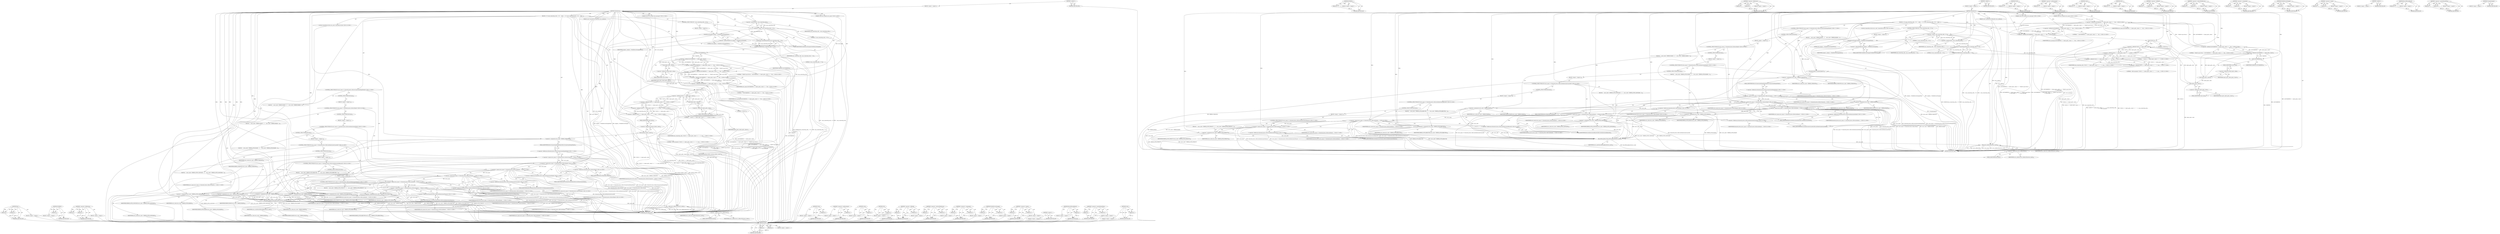 digraph "reset" {
vulnerable_229 [label=<(METHOD,Run)>];
vulnerable_230 [label=<(PARAM,p1)>];
vulnerable_231 [label=<(PARAM,p2)>];
vulnerable_232 [label=<(BLOCK,&lt;empty&gt;,&lt;empty&gt;)>];
vulnerable_233 [label=<(METHOD_RETURN,ANY)>];
vulnerable_186 [label=<(METHOD,DCHECK)>];
vulnerable_187 [label=<(PARAM,p1)>];
vulnerable_188 [label=<(BLOCK,&lt;empty&gt;,&lt;empty&gt;)>];
vulnerable_189 [label=<(METHOD_RETURN,ANY)>];
vulnerable_208 [label=<(METHOD,&lt;operator&gt;.fieldAccess)>];
vulnerable_209 [label=<(PARAM,p1)>];
vulnerable_210 [label=<(PARAM,p2)>];
vulnerable_211 [label=<(BLOCK,&lt;empty&gt;,&lt;empty&gt;)>];
vulnerable_212 [label=<(METHOD_RETURN,ANY)>];
vulnerable_6 [label=<(METHOD,&lt;global&gt;)<SUB>1</SUB>>];
vulnerable_7 [label=<(BLOCK,&lt;empty&gt;,&lt;empty&gt;)<SUB>1</SUB>>];
vulnerable_8 [label=<(METHOD,OnPairError)<SUB>1</SUB>>];
vulnerable_9 [label=<(PARAM,const ConnectErrorCallback&amp; error_callback)<SUB>2</SUB>>];
vulnerable_10 [label="<(PARAM,const std::string&amp; error_name)<SUB>3</SUB>>"];
vulnerable_11 [label="<(PARAM,const std::string&amp; error_message)<SUB>4</SUB>>"];
vulnerable_12 [label=<(BLOCK,{
  if (--num_connecting_calls_ == 0)
    adapt...,{
  if (--num_connecting_calls_ == 0)
    adapt...)<SUB>4</SUB>>];
vulnerable_13 [label=<(CONTROL_STRUCTURE,IF,if (--num_connecting_calls_ == 0))<SUB>5</SUB>>];
vulnerable_14 [label=<(&lt;operator&gt;.equals,--num_connecting_calls_ == 0)<SUB>5</SUB>>];
vulnerable_15 [label=<(&lt;operator&gt;.preDecrement,--num_connecting_calls_)<SUB>5</SUB>>];
vulnerable_16 [label=<(IDENTIFIER,num_connecting_calls_,--num_connecting_calls_)<SUB>5</SUB>>];
vulnerable_17 [label=<(LITERAL,0,--num_connecting_calls_ == 0)<SUB>5</SUB>>];
vulnerable_18 [label=<(BLOCK,&lt;empty&gt;,&lt;empty&gt;)<SUB>6</SUB>>];
vulnerable_19 [label=<(NotifyDeviceChanged,adapter_-&gt;NotifyDeviceChanged(this))<SUB>6</SUB>>];
vulnerable_20 [label=<(&lt;operator&gt;.indirectFieldAccess,adapter_-&gt;NotifyDeviceChanged)<SUB>6</SUB>>];
vulnerable_21 [label=<(IDENTIFIER,adapter_,adapter_-&gt;NotifyDeviceChanged(this))<SUB>6</SUB>>];
vulnerable_22 [label=<(FIELD_IDENTIFIER,NotifyDeviceChanged,NotifyDeviceChanged)<SUB>6</SUB>>];
vulnerable_23 [label=<(LITERAL,this,adapter_-&gt;NotifyDeviceChanged(this))<SUB>6</SUB>>];
vulnerable_24 [label=<(DCHECK,DCHECK(num_connecting_calls_ &gt;= 0))<SUB>8</SUB>>];
vulnerable_25 [label=<(&lt;operator&gt;.greaterEqualsThan,num_connecting_calls_ &gt;= 0)<SUB>8</SUB>>];
vulnerable_26 [label=<(IDENTIFIER,num_connecting_calls_,num_connecting_calls_ &gt;= 0)<SUB>8</SUB>>];
vulnerable_27 [label=<(LITERAL,0,num_connecting_calls_ &gt;= 0)<SUB>8</SUB>>];
vulnerable_28 [label="<(&lt;operator&gt;.shiftLeft,LOG(WARNING) &lt;&lt; object_path_.value() &lt;&lt; &quot;: Fail...)<SUB>9</SUB>>"];
vulnerable_29 [label="<(&lt;operator&gt;.shiftLeft,LOG(WARNING) &lt;&lt; object_path_.value() &lt;&lt; &quot;: Fail...)<SUB>9</SUB>>"];
vulnerable_30 [label="<(&lt;operator&gt;.shiftLeft,LOG(WARNING) &lt;&lt; object_path_.value() &lt;&lt; &quot;: Fail...)<SUB>9</SUB>>"];
vulnerable_31 [label="<(&lt;operator&gt;.shiftLeft,LOG(WARNING) &lt;&lt; object_path_.value() &lt;&lt; &quot;: Fail...)<SUB>9</SUB>>"];
vulnerable_32 [label=<(&lt;operator&gt;.shiftLeft,LOG(WARNING) &lt;&lt; object_path_.value())<SUB>9</SUB>>];
vulnerable_33 [label=<(LOG,LOG(WARNING))<SUB>9</SUB>>];
vulnerable_34 [label=<(IDENTIFIER,WARNING,LOG(WARNING))<SUB>9</SUB>>];
vulnerable_35 [label=<(value,object_path_.value())<SUB>9</SUB>>];
vulnerable_36 [label=<(&lt;operator&gt;.fieldAccess,object_path_.value)<SUB>9</SUB>>];
vulnerable_37 [label=<(IDENTIFIER,object_path_,object_path_.value())<SUB>9</SUB>>];
vulnerable_38 [label=<(FIELD_IDENTIFIER,value,value)<SUB>9</SUB>>];
vulnerable_39 [label="<(LITERAL,&quot;: Failed to pair device: &quot;,LOG(WARNING) &lt;&lt; object_path_.value() &lt;&lt; &quot;: Fail...)<SUB>9</SUB>>"];
vulnerable_40 [label="<(IDENTIFIER,error_name,LOG(WARNING) &lt;&lt; object_path_.value() &lt;&lt; &quot;: Fail...)<SUB>10</SUB>>"];
vulnerable_41 [label="<(LITERAL,&quot;: &quot;,LOG(WARNING) &lt;&lt; object_path_.value() &lt;&lt; &quot;: Fail...)<SUB>10</SUB>>"];
vulnerable_42 [label="<(IDENTIFIER,error_message,LOG(WARNING) &lt;&lt; object_path_.value() &lt;&lt; &quot;: Fail...)<SUB>10</SUB>>"];
vulnerable_43 [label="<(&lt;operator&gt;.shiftLeft,VLOG(1) &lt;&lt; object_path_.value() &lt;&lt; &quot;: &quot; &lt;&lt; num_...)<SUB>11</SUB>>"];
vulnerable_44 [label="<(&lt;operator&gt;.shiftLeft,VLOG(1) &lt;&lt; object_path_.value() &lt;&lt; &quot;: &quot; &lt;&lt; num_...)<SUB>11</SUB>>"];
vulnerable_45 [label="<(&lt;operator&gt;.shiftLeft,VLOG(1) &lt;&lt; object_path_.value() &lt;&lt; &quot;: &quot;)<SUB>11</SUB>>"];
vulnerable_46 [label=<(&lt;operator&gt;.shiftLeft,VLOG(1) &lt;&lt; object_path_.value())<SUB>11</SUB>>];
vulnerable_47 [label=<(VLOG,VLOG(1))<SUB>11</SUB>>];
vulnerable_48 [label=<(LITERAL,1,VLOG(1))<SUB>11</SUB>>];
vulnerable_49 [label=<(value,object_path_.value())<SUB>11</SUB>>];
vulnerable_50 [label=<(&lt;operator&gt;.fieldAccess,object_path_.value)<SUB>11</SUB>>];
vulnerable_51 [label=<(IDENTIFIER,object_path_,object_path_.value())<SUB>11</SUB>>];
vulnerable_52 [label=<(FIELD_IDENTIFIER,value,value)<SUB>11</SUB>>];
vulnerable_53 [label="<(LITERAL,&quot;: &quot;,VLOG(1) &lt;&lt; object_path_.value() &lt;&lt; &quot;: &quot;)<SUB>11</SUB>>"];
vulnerable_54 [label="<(IDENTIFIER,num_connecting_calls_,VLOG(1) &lt;&lt; object_path_.value() &lt;&lt; &quot;: &quot; &lt;&lt; num_...)<SUB>11</SUB>>"];
vulnerable_55 [label="<(LITERAL,&quot; still in progress&quot;,VLOG(1) &lt;&lt; object_path_.value() &lt;&lt; &quot;: &quot; &lt;&lt; num_...)<SUB>12</SUB>>"];
vulnerable_56 [label=<(UnregisterAgent,UnregisterAgent())<SUB>14</SUB>>];
vulnerable_57 [label="<(LOCAL,ConnectErrorCode error_code: ConnectErrorCode)<SUB>16</SUB>>"];
vulnerable_58 [label=<(&lt;operator&gt;.assignment,error_code = ERROR_UNKNOWN)<SUB>16</SUB>>];
vulnerable_59 [label=<(IDENTIFIER,error_code,error_code = ERROR_UNKNOWN)<SUB>16</SUB>>];
vulnerable_60 [label=<(IDENTIFIER,ERROR_UNKNOWN,error_code = ERROR_UNKNOWN)<SUB>16</SUB>>];
vulnerable_61 [label="<(CONTROL_STRUCTURE,IF,if (error_name == bluetooth_device::kErrorConnectionAttemptFailed))<SUB>17</SUB>>"];
vulnerable_62 [label="<(&lt;operator&gt;.equals,error_name == bluetooth_device::kErrorConnectio...)<SUB>17</SUB>>"];
vulnerable_63 [label="<(IDENTIFIER,error_name,error_name == bluetooth_device::kErrorConnectio...)<SUB>17</SUB>>"];
vulnerable_64 [label="<(&lt;operator&gt;.fieldAccess,bluetooth_device::kErrorConnectionAttemptFailed)<SUB>17</SUB>>"];
vulnerable_65 [label="<(IDENTIFIER,bluetooth_device,error_name == bluetooth_device::kErrorConnectio...)<SUB>17</SUB>>"];
vulnerable_66 [label=<(FIELD_IDENTIFIER,kErrorConnectionAttemptFailed,kErrorConnectionAttemptFailed)<SUB>17</SUB>>];
vulnerable_67 [label=<(BLOCK,{
    error_code = ERROR_FAILED;
  },{
    error_code = ERROR_FAILED;
  })<SUB>17</SUB>>];
vulnerable_68 [label=<(&lt;operator&gt;.assignment,error_code = ERROR_FAILED)<SUB>18</SUB>>];
vulnerable_69 [label=<(IDENTIFIER,error_code,error_code = ERROR_FAILED)<SUB>18</SUB>>];
vulnerable_70 [label=<(IDENTIFIER,ERROR_FAILED,error_code = ERROR_FAILED)<SUB>18</SUB>>];
vulnerable_71 [label=<(CONTROL_STRUCTURE,ELSE,else)<SUB>19</SUB>>];
vulnerable_72 [label=<(BLOCK,&lt;empty&gt;,&lt;empty&gt;)<SUB>19</SUB>>];
vulnerable_73 [label="<(CONTROL_STRUCTURE,IF,if (error_name == bluetooth_device::kErrorFailed))<SUB>19</SUB>>"];
vulnerable_74 [label="<(&lt;operator&gt;.equals,error_name == bluetooth_device::kErrorFailed)<SUB>19</SUB>>"];
vulnerable_75 [label="<(IDENTIFIER,error_name,error_name == bluetooth_device::kErrorFailed)<SUB>19</SUB>>"];
vulnerable_76 [label="<(&lt;operator&gt;.fieldAccess,bluetooth_device::kErrorFailed)<SUB>19</SUB>>"];
vulnerable_77 [label="<(IDENTIFIER,bluetooth_device,error_name == bluetooth_device::kErrorFailed)<SUB>19</SUB>>"];
vulnerable_78 [label=<(FIELD_IDENTIFIER,kErrorFailed,kErrorFailed)<SUB>19</SUB>>];
vulnerable_79 [label=<(BLOCK,{
    error_code = ERROR_FAILED;
  },{
    error_code = ERROR_FAILED;
  })<SUB>19</SUB>>];
vulnerable_80 [label=<(&lt;operator&gt;.assignment,error_code = ERROR_FAILED)<SUB>20</SUB>>];
vulnerable_81 [label=<(IDENTIFIER,error_code,error_code = ERROR_FAILED)<SUB>20</SUB>>];
vulnerable_82 [label=<(IDENTIFIER,ERROR_FAILED,error_code = ERROR_FAILED)<SUB>20</SUB>>];
vulnerable_83 [label=<(CONTROL_STRUCTURE,ELSE,else)<SUB>21</SUB>>];
vulnerable_84 [label=<(BLOCK,&lt;empty&gt;,&lt;empty&gt;)<SUB>21</SUB>>];
vulnerable_85 [label="<(CONTROL_STRUCTURE,IF,if (error_name == bluetooth_device::kErrorAuthenticationFailed))<SUB>21</SUB>>"];
vulnerable_86 [label="<(&lt;operator&gt;.equals,error_name == bluetooth_device::kErrorAuthentic...)<SUB>21</SUB>>"];
vulnerable_87 [label="<(IDENTIFIER,error_name,error_name == bluetooth_device::kErrorAuthentic...)<SUB>21</SUB>>"];
vulnerable_88 [label="<(&lt;operator&gt;.fieldAccess,bluetooth_device::kErrorAuthenticationFailed)<SUB>21</SUB>>"];
vulnerable_89 [label="<(IDENTIFIER,bluetooth_device,error_name == bluetooth_device::kErrorAuthentic...)<SUB>21</SUB>>"];
vulnerable_90 [label=<(FIELD_IDENTIFIER,kErrorAuthenticationFailed,kErrorAuthenticationFailed)<SUB>21</SUB>>];
vulnerable_91 [label=<(BLOCK,{
    error_code = ERROR_AUTH_FAILED;
  },{
    error_code = ERROR_AUTH_FAILED;
  })<SUB>21</SUB>>];
vulnerable_92 [label=<(&lt;operator&gt;.assignment,error_code = ERROR_AUTH_FAILED)<SUB>22</SUB>>];
vulnerable_93 [label=<(IDENTIFIER,error_code,error_code = ERROR_AUTH_FAILED)<SUB>22</SUB>>];
vulnerable_94 [label=<(IDENTIFIER,ERROR_AUTH_FAILED,error_code = ERROR_AUTH_FAILED)<SUB>22</SUB>>];
vulnerable_95 [label=<(CONTROL_STRUCTURE,ELSE,else)<SUB>23</SUB>>];
vulnerable_96 [label=<(BLOCK,&lt;empty&gt;,&lt;empty&gt;)<SUB>23</SUB>>];
vulnerable_97 [label="<(CONTROL_STRUCTURE,IF,if (error_name == bluetooth_device::kErrorAuthenticationCanceled))<SUB>23</SUB>>"];
vulnerable_98 [label="<(&lt;operator&gt;.equals,error_name == bluetooth_device::kErrorAuthentic...)<SUB>23</SUB>>"];
vulnerable_99 [label="<(IDENTIFIER,error_name,error_name == bluetooth_device::kErrorAuthentic...)<SUB>23</SUB>>"];
vulnerable_100 [label="<(&lt;operator&gt;.fieldAccess,bluetooth_device::kErrorAuthenticationCanceled)<SUB>23</SUB>>"];
vulnerable_101 [label="<(IDENTIFIER,bluetooth_device,error_name == bluetooth_device::kErrorAuthentic...)<SUB>23</SUB>>"];
vulnerable_102 [label=<(FIELD_IDENTIFIER,kErrorAuthenticationCanceled,kErrorAuthenticationCanceled)<SUB>23</SUB>>];
vulnerable_103 [label=<(BLOCK,{
    error_code = ERROR_AUTH_CANCELED;
  },{
    error_code = ERROR_AUTH_CANCELED;
  })<SUB>23</SUB>>];
vulnerable_104 [label=<(&lt;operator&gt;.assignment,error_code = ERROR_AUTH_CANCELED)<SUB>24</SUB>>];
vulnerable_105 [label=<(IDENTIFIER,error_code,error_code = ERROR_AUTH_CANCELED)<SUB>24</SUB>>];
vulnerable_106 [label=<(IDENTIFIER,ERROR_AUTH_CANCELED,error_code = ERROR_AUTH_CANCELED)<SUB>24</SUB>>];
vulnerable_107 [label=<(CONTROL_STRUCTURE,ELSE,else)<SUB>25</SUB>>];
vulnerable_108 [label=<(BLOCK,&lt;empty&gt;,&lt;empty&gt;)<SUB>25</SUB>>];
vulnerable_109 [label="<(CONTROL_STRUCTURE,IF,if (error_name == bluetooth_device::kErrorAuthenticationRejected))<SUB>25</SUB>>"];
vulnerable_110 [label="<(&lt;operator&gt;.equals,error_name == bluetooth_device::kErrorAuthentic...)<SUB>25</SUB>>"];
vulnerable_111 [label="<(IDENTIFIER,error_name,error_name == bluetooth_device::kErrorAuthentic...)<SUB>25</SUB>>"];
vulnerable_112 [label="<(&lt;operator&gt;.fieldAccess,bluetooth_device::kErrorAuthenticationRejected)<SUB>25</SUB>>"];
vulnerable_113 [label="<(IDENTIFIER,bluetooth_device,error_name == bluetooth_device::kErrorAuthentic...)<SUB>25</SUB>>"];
vulnerable_114 [label=<(FIELD_IDENTIFIER,kErrorAuthenticationRejected,kErrorAuthenticationRejected)<SUB>25</SUB>>];
vulnerable_115 [label=<(BLOCK,{
    error_code = ERROR_AUTH_REJECTED;
  },{
    error_code = ERROR_AUTH_REJECTED;
  })<SUB>25</SUB>>];
vulnerable_116 [label=<(&lt;operator&gt;.assignment,error_code = ERROR_AUTH_REJECTED)<SUB>26</SUB>>];
vulnerable_117 [label=<(IDENTIFIER,error_code,error_code = ERROR_AUTH_REJECTED)<SUB>26</SUB>>];
vulnerable_118 [label=<(IDENTIFIER,ERROR_AUTH_REJECTED,error_code = ERROR_AUTH_REJECTED)<SUB>26</SUB>>];
vulnerable_119 [label=<(CONTROL_STRUCTURE,ELSE,else)<SUB>27</SUB>>];
vulnerable_120 [label=<(BLOCK,&lt;empty&gt;,&lt;empty&gt;)<SUB>27</SUB>>];
vulnerable_121 [label="<(CONTROL_STRUCTURE,IF,if (error_name == bluetooth_device::kErrorAuthenticationTimeout))<SUB>27</SUB>>"];
vulnerable_122 [label="<(&lt;operator&gt;.equals,error_name == bluetooth_device::kErrorAuthentic...)<SUB>27</SUB>>"];
vulnerable_123 [label="<(IDENTIFIER,error_name,error_name == bluetooth_device::kErrorAuthentic...)<SUB>27</SUB>>"];
vulnerable_124 [label="<(&lt;operator&gt;.fieldAccess,bluetooth_device::kErrorAuthenticationTimeout)<SUB>27</SUB>>"];
vulnerable_125 [label="<(IDENTIFIER,bluetooth_device,error_name == bluetooth_device::kErrorAuthentic...)<SUB>27</SUB>>"];
vulnerable_126 [label=<(FIELD_IDENTIFIER,kErrorAuthenticationTimeout,kErrorAuthenticationTimeout)<SUB>27</SUB>>];
vulnerable_127 [label=<(BLOCK,{
    error_code = ERROR_AUTH_TIMEOUT;
  },{
    error_code = ERROR_AUTH_TIMEOUT;
  })<SUB>27</SUB>>];
vulnerable_128 [label=<(&lt;operator&gt;.assignment,error_code = ERROR_AUTH_TIMEOUT)<SUB>28</SUB>>];
vulnerable_129 [label=<(IDENTIFIER,error_code,error_code = ERROR_AUTH_TIMEOUT)<SUB>28</SUB>>];
vulnerable_130 [label=<(IDENTIFIER,ERROR_AUTH_TIMEOUT,error_code = ERROR_AUTH_TIMEOUT)<SUB>28</SUB>>];
vulnerable_131 [label=<(RecordPairingResult,RecordPairingResult(error_code))<SUB>31</SUB>>];
vulnerable_132 [label=<(IDENTIFIER,error_code,RecordPairingResult(error_code))<SUB>31</SUB>>];
vulnerable_133 [label=<(Run,error_callback.Run(error_code))<SUB>32</SUB>>];
vulnerable_134 [label=<(&lt;operator&gt;.fieldAccess,error_callback.Run)<SUB>32</SUB>>];
vulnerable_135 [label=<(IDENTIFIER,error_callback,error_callback.Run(error_code))<SUB>32</SUB>>];
vulnerable_136 [label=<(FIELD_IDENTIFIER,Run,Run)<SUB>32</SUB>>];
vulnerable_137 [label=<(IDENTIFIER,error_code,error_callback.Run(error_code))<SUB>32</SUB>>];
vulnerable_138 [label=<(METHOD_RETURN,void)<SUB>1</SUB>>];
vulnerable_140 [label=<(METHOD_RETURN,ANY)<SUB>1</SUB>>];
vulnerable_213 [label=<(METHOD,VLOG)>];
vulnerable_214 [label=<(PARAM,p1)>];
vulnerable_215 [label=<(BLOCK,&lt;empty&gt;,&lt;empty&gt;)>];
vulnerable_216 [label=<(METHOD_RETURN,ANY)>];
vulnerable_172 [label=<(METHOD,&lt;operator&gt;.preDecrement)>];
vulnerable_173 [label=<(PARAM,p1)>];
vulnerable_174 [label=<(BLOCK,&lt;empty&gt;,&lt;empty&gt;)>];
vulnerable_175 [label=<(METHOD_RETURN,ANY)>];
vulnerable_204 [label=<(METHOD,value)>];
vulnerable_205 [label=<(PARAM,p1)>];
vulnerable_206 [label=<(BLOCK,&lt;empty&gt;,&lt;empty&gt;)>];
vulnerable_207 [label=<(METHOD_RETURN,ANY)>];
vulnerable_200 [label=<(METHOD,LOG)>];
vulnerable_201 [label=<(PARAM,p1)>];
vulnerable_202 [label=<(BLOCK,&lt;empty&gt;,&lt;empty&gt;)>];
vulnerable_203 [label=<(METHOD_RETURN,ANY)>];
vulnerable_195 [label=<(METHOD,&lt;operator&gt;.shiftLeft)>];
vulnerable_196 [label=<(PARAM,p1)>];
vulnerable_197 [label=<(PARAM,p2)>];
vulnerable_198 [label=<(BLOCK,&lt;empty&gt;,&lt;empty&gt;)>];
vulnerable_199 [label=<(METHOD_RETURN,ANY)>];
vulnerable_181 [label=<(METHOD,&lt;operator&gt;.indirectFieldAccess)>];
vulnerable_182 [label=<(PARAM,p1)>];
vulnerable_183 [label=<(PARAM,p2)>];
vulnerable_184 [label=<(BLOCK,&lt;empty&gt;,&lt;empty&gt;)>];
vulnerable_185 [label=<(METHOD_RETURN,ANY)>];
vulnerable_220 [label=<(METHOD,&lt;operator&gt;.assignment)>];
vulnerable_221 [label=<(PARAM,p1)>];
vulnerable_222 [label=<(PARAM,p2)>];
vulnerable_223 [label=<(BLOCK,&lt;empty&gt;,&lt;empty&gt;)>];
vulnerable_224 [label=<(METHOD_RETURN,ANY)>];
vulnerable_176 [label=<(METHOD,NotifyDeviceChanged)>];
vulnerable_177 [label=<(PARAM,p1)>];
vulnerable_178 [label=<(PARAM,p2)>];
vulnerable_179 [label=<(BLOCK,&lt;empty&gt;,&lt;empty&gt;)>];
vulnerable_180 [label=<(METHOD_RETURN,ANY)>];
vulnerable_167 [label=<(METHOD,&lt;operator&gt;.equals)>];
vulnerable_168 [label=<(PARAM,p1)>];
vulnerable_169 [label=<(PARAM,p2)>];
vulnerable_170 [label=<(BLOCK,&lt;empty&gt;,&lt;empty&gt;)>];
vulnerable_171 [label=<(METHOD_RETURN,ANY)>];
vulnerable_161 [label=<(METHOD,&lt;global&gt;)<SUB>1</SUB>>];
vulnerable_162 [label=<(BLOCK,&lt;empty&gt;,&lt;empty&gt;)>];
vulnerable_163 [label=<(METHOD_RETURN,ANY)>];
vulnerable_225 [label=<(METHOD,RecordPairingResult)>];
vulnerable_226 [label=<(PARAM,p1)>];
vulnerable_227 [label=<(BLOCK,&lt;empty&gt;,&lt;empty&gt;)>];
vulnerable_228 [label=<(METHOD_RETURN,ANY)>];
vulnerable_190 [label=<(METHOD,&lt;operator&gt;.greaterEqualsThan)>];
vulnerable_191 [label=<(PARAM,p1)>];
vulnerable_192 [label=<(PARAM,p2)>];
vulnerable_193 [label=<(BLOCK,&lt;empty&gt;,&lt;empty&gt;)>];
vulnerable_194 [label=<(METHOD_RETURN,ANY)>];
vulnerable_217 [label=<(METHOD,UnregisterAgent)>];
vulnerable_218 [label=<(BLOCK,&lt;empty&gt;,&lt;empty&gt;)>];
vulnerable_219 [label=<(METHOD_RETURN,ANY)>];
fixed_233 [label=<(METHOD,Run)>];
fixed_234 [label=<(PARAM,p1)>];
fixed_235 [label=<(PARAM,p2)>];
fixed_236 [label=<(BLOCK,&lt;empty&gt;,&lt;empty&gt;)>];
fixed_237 [label=<(METHOD_RETURN,ANY)>];
fixed_189 [label=<(METHOD,DCHECK)>];
fixed_190 [label=<(PARAM,p1)>];
fixed_191 [label=<(BLOCK,&lt;empty&gt;,&lt;empty&gt;)>];
fixed_192 [label=<(METHOD_RETURN,ANY)>];
fixed_211 [label=<(METHOD,&lt;operator&gt;.fieldAccess)>];
fixed_212 [label=<(PARAM,p1)>];
fixed_213 [label=<(PARAM,p2)>];
fixed_214 [label=<(BLOCK,&lt;empty&gt;,&lt;empty&gt;)>];
fixed_215 [label=<(METHOD_RETURN,ANY)>];
fixed_6 [label=<(METHOD,&lt;global&gt;)<SUB>1</SUB>>];
fixed_7 [label=<(BLOCK,&lt;empty&gt;,&lt;empty&gt;)<SUB>1</SUB>>];
fixed_8 [label=<(METHOD,OnPairError)<SUB>1</SUB>>];
fixed_9 [label=<(PARAM,const ConnectErrorCallback&amp; error_callback)<SUB>2</SUB>>];
fixed_10 [label="<(PARAM,const std::string&amp; error_name)<SUB>3</SUB>>"];
fixed_11 [label="<(PARAM,const std::string&amp; error_message)<SUB>4</SUB>>"];
fixed_12 [label=<(BLOCK,{
  if (--num_connecting_calls_ == 0)
    adapt...,{
  if (--num_connecting_calls_ == 0)
    adapt...)<SUB>4</SUB>>];
fixed_13 [label=<(CONTROL_STRUCTURE,IF,if (--num_connecting_calls_ == 0))<SUB>5</SUB>>];
fixed_14 [label=<(&lt;operator&gt;.equals,--num_connecting_calls_ == 0)<SUB>5</SUB>>];
fixed_15 [label=<(&lt;operator&gt;.preDecrement,--num_connecting_calls_)<SUB>5</SUB>>];
fixed_16 [label=<(IDENTIFIER,num_connecting_calls_,--num_connecting_calls_)<SUB>5</SUB>>];
fixed_17 [label=<(LITERAL,0,--num_connecting_calls_ == 0)<SUB>5</SUB>>];
fixed_18 [label=<(BLOCK,&lt;empty&gt;,&lt;empty&gt;)<SUB>6</SUB>>];
fixed_19 [label=<(NotifyDeviceChanged,adapter_-&gt;NotifyDeviceChanged(this))<SUB>6</SUB>>];
fixed_20 [label=<(&lt;operator&gt;.indirectFieldAccess,adapter_-&gt;NotifyDeviceChanged)<SUB>6</SUB>>];
fixed_21 [label=<(IDENTIFIER,adapter_,adapter_-&gt;NotifyDeviceChanged(this))<SUB>6</SUB>>];
fixed_22 [label=<(FIELD_IDENTIFIER,NotifyDeviceChanged,NotifyDeviceChanged)<SUB>6</SUB>>];
fixed_23 [label=<(LITERAL,this,adapter_-&gt;NotifyDeviceChanged(this))<SUB>6</SUB>>];
fixed_24 [label=<(DCHECK,DCHECK(num_connecting_calls_ &gt;= 0))<SUB>8</SUB>>];
fixed_25 [label=<(&lt;operator&gt;.greaterEqualsThan,num_connecting_calls_ &gt;= 0)<SUB>8</SUB>>];
fixed_26 [label=<(IDENTIFIER,num_connecting_calls_,num_connecting_calls_ &gt;= 0)<SUB>8</SUB>>];
fixed_27 [label=<(LITERAL,0,num_connecting_calls_ &gt;= 0)<SUB>8</SUB>>];
fixed_28 [label="<(&lt;operator&gt;.shiftLeft,LOG(WARNING) &lt;&lt; object_path_.value() &lt;&lt; &quot;: Fail...)<SUB>9</SUB>>"];
fixed_29 [label="<(&lt;operator&gt;.shiftLeft,LOG(WARNING) &lt;&lt; object_path_.value() &lt;&lt; &quot;: Fail...)<SUB>9</SUB>>"];
fixed_30 [label="<(&lt;operator&gt;.shiftLeft,LOG(WARNING) &lt;&lt; object_path_.value() &lt;&lt; &quot;: Fail...)<SUB>9</SUB>>"];
fixed_31 [label="<(&lt;operator&gt;.shiftLeft,LOG(WARNING) &lt;&lt; object_path_.value() &lt;&lt; &quot;: Fail...)<SUB>9</SUB>>"];
fixed_32 [label=<(&lt;operator&gt;.shiftLeft,LOG(WARNING) &lt;&lt; object_path_.value())<SUB>9</SUB>>];
fixed_33 [label=<(LOG,LOG(WARNING))<SUB>9</SUB>>];
fixed_34 [label=<(IDENTIFIER,WARNING,LOG(WARNING))<SUB>9</SUB>>];
fixed_35 [label=<(value,object_path_.value())<SUB>9</SUB>>];
fixed_36 [label=<(&lt;operator&gt;.fieldAccess,object_path_.value)<SUB>9</SUB>>];
fixed_37 [label=<(IDENTIFIER,object_path_,object_path_.value())<SUB>9</SUB>>];
fixed_38 [label=<(FIELD_IDENTIFIER,value,value)<SUB>9</SUB>>];
fixed_39 [label="<(LITERAL,&quot;: Failed to pair device: &quot;,LOG(WARNING) &lt;&lt; object_path_.value() &lt;&lt; &quot;: Fail...)<SUB>9</SUB>>"];
fixed_40 [label="<(IDENTIFIER,error_name,LOG(WARNING) &lt;&lt; object_path_.value() &lt;&lt; &quot;: Fail...)<SUB>10</SUB>>"];
fixed_41 [label="<(LITERAL,&quot;: &quot;,LOG(WARNING) &lt;&lt; object_path_.value() &lt;&lt; &quot;: Fail...)<SUB>10</SUB>>"];
fixed_42 [label="<(IDENTIFIER,error_message,LOG(WARNING) &lt;&lt; object_path_.value() &lt;&lt; &quot;: Fail...)<SUB>10</SUB>>"];
fixed_43 [label="<(&lt;operator&gt;.shiftLeft,VLOG(1) &lt;&lt; object_path_.value() &lt;&lt; &quot;: &quot; &lt;&lt; num_...)<SUB>11</SUB>>"];
fixed_44 [label="<(&lt;operator&gt;.shiftLeft,VLOG(1) &lt;&lt; object_path_.value() &lt;&lt; &quot;: &quot; &lt;&lt; num_...)<SUB>11</SUB>>"];
fixed_45 [label="<(&lt;operator&gt;.shiftLeft,VLOG(1) &lt;&lt; object_path_.value() &lt;&lt; &quot;: &quot;)<SUB>11</SUB>>"];
fixed_46 [label=<(&lt;operator&gt;.shiftLeft,VLOG(1) &lt;&lt; object_path_.value())<SUB>11</SUB>>];
fixed_47 [label=<(VLOG,VLOG(1))<SUB>11</SUB>>];
fixed_48 [label=<(LITERAL,1,VLOG(1))<SUB>11</SUB>>];
fixed_49 [label=<(value,object_path_.value())<SUB>11</SUB>>];
fixed_50 [label=<(&lt;operator&gt;.fieldAccess,object_path_.value)<SUB>11</SUB>>];
fixed_51 [label=<(IDENTIFIER,object_path_,object_path_.value())<SUB>11</SUB>>];
fixed_52 [label=<(FIELD_IDENTIFIER,value,value)<SUB>11</SUB>>];
fixed_53 [label="<(LITERAL,&quot;: &quot;,VLOG(1) &lt;&lt; object_path_.value() &lt;&lt; &quot;: &quot;)<SUB>11</SUB>>"];
fixed_54 [label="<(IDENTIFIER,num_connecting_calls_,VLOG(1) &lt;&lt; object_path_.value() &lt;&lt; &quot;: &quot; &lt;&lt; num_...)<SUB>11</SUB>>"];
fixed_55 [label="<(LITERAL,&quot; still in progress&quot;,VLOG(1) &lt;&lt; object_path_.value() &lt;&lt; &quot;: &quot; &lt;&lt; num_...)<SUB>12</SUB>>"];
fixed_56 [label=<(reset,pairing_context_.reset())<SUB>14</SUB>>];
fixed_57 [label=<(&lt;operator&gt;.fieldAccess,pairing_context_.reset)<SUB>14</SUB>>];
fixed_58 [label=<(IDENTIFIER,pairing_context_,pairing_context_.reset())<SUB>14</SUB>>];
fixed_59 [label=<(FIELD_IDENTIFIER,reset,reset)<SUB>14</SUB>>];
fixed_60 [label="<(LOCAL,ConnectErrorCode error_code: ConnectErrorCode)<SUB>16</SUB>>"];
fixed_61 [label=<(&lt;operator&gt;.assignment,error_code = ERROR_UNKNOWN)<SUB>16</SUB>>];
fixed_62 [label=<(IDENTIFIER,error_code,error_code = ERROR_UNKNOWN)<SUB>16</SUB>>];
fixed_63 [label=<(IDENTIFIER,ERROR_UNKNOWN,error_code = ERROR_UNKNOWN)<SUB>16</SUB>>];
fixed_64 [label="<(CONTROL_STRUCTURE,IF,if (error_name == bluetooth_device::kErrorConnectionAttemptFailed))<SUB>17</SUB>>"];
fixed_65 [label="<(&lt;operator&gt;.equals,error_name == bluetooth_device::kErrorConnectio...)<SUB>17</SUB>>"];
fixed_66 [label="<(IDENTIFIER,error_name,error_name == bluetooth_device::kErrorConnectio...)<SUB>17</SUB>>"];
fixed_67 [label="<(&lt;operator&gt;.fieldAccess,bluetooth_device::kErrorConnectionAttemptFailed)<SUB>17</SUB>>"];
fixed_68 [label="<(IDENTIFIER,bluetooth_device,error_name == bluetooth_device::kErrorConnectio...)<SUB>17</SUB>>"];
fixed_69 [label=<(FIELD_IDENTIFIER,kErrorConnectionAttemptFailed,kErrorConnectionAttemptFailed)<SUB>17</SUB>>];
fixed_70 [label=<(BLOCK,{
    error_code = ERROR_FAILED;
  },{
    error_code = ERROR_FAILED;
  })<SUB>17</SUB>>];
fixed_71 [label=<(&lt;operator&gt;.assignment,error_code = ERROR_FAILED)<SUB>18</SUB>>];
fixed_72 [label=<(IDENTIFIER,error_code,error_code = ERROR_FAILED)<SUB>18</SUB>>];
fixed_73 [label=<(IDENTIFIER,ERROR_FAILED,error_code = ERROR_FAILED)<SUB>18</SUB>>];
fixed_74 [label=<(CONTROL_STRUCTURE,ELSE,else)<SUB>19</SUB>>];
fixed_75 [label=<(BLOCK,&lt;empty&gt;,&lt;empty&gt;)<SUB>19</SUB>>];
fixed_76 [label="<(CONTROL_STRUCTURE,IF,if (error_name == bluetooth_device::kErrorFailed))<SUB>19</SUB>>"];
fixed_77 [label="<(&lt;operator&gt;.equals,error_name == bluetooth_device::kErrorFailed)<SUB>19</SUB>>"];
fixed_78 [label="<(IDENTIFIER,error_name,error_name == bluetooth_device::kErrorFailed)<SUB>19</SUB>>"];
fixed_79 [label="<(&lt;operator&gt;.fieldAccess,bluetooth_device::kErrorFailed)<SUB>19</SUB>>"];
fixed_80 [label="<(IDENTIFIER,bluetooth_device,error_name == bluetooth_device::kErrorFailed)<SUB>19</SUB>>"];
fixed_81 [label=<(FIELD_IDENTIFIER,kErrorFailed,kErrorFailed)<SUB>19</SUB>>];
fixed_82 [label=<(BLOCK,{
    error_code = ERROR_FAILED;
  },{
    error_code = ERROR_FAILED;
  })<SUB>19</SUB>>];
fixed_83 [label=<(&lt;operator&gt;.assignment,error_code = ERROR_FAILED)<SUB>20</SUB>>];
fixed_84 [label=<(IDENTIFIER,error_code,error_code = ERROR_FAILED)<SUB>20</SUB>>];
fixed_85 [label=<(IDENTIFIER,ERROR_FAILED,error_code = ERROR_FAILED)<SUB>20</SUB>>];
fixed_86 [label=<(CONTROL_STRUCTURE,ELSE,else)<SUB>21</SUB>>];
fixed_87 [label=<(BLOCK,&lt;empty&gt;,&lt;empty&gt;)<SUB>21</SUB>>];
fixed_88 [label="<(CONTROL_STRUCTURE,IF,if (error_name == bluetooth_device::kErrorAuthenticationFailed))<SUB>21</SUB>>"];
fixed_89 [label="<(&lt;operator&gt;.equals,error_name == bluetooth_device::kErrorAuthentic...)<SUB>21</SUB>>"];
fixed_90 [label="<(IDENTIFIER,error_name,error_name == bluetooth_device::kErrorAuthentic...)<SUB>21</SUB>>"];
fixed_91 [label="<(&lt;operator&gt;.fieldAccess,bluetooth_device::kErrorAuthenticationFailed)<SUB>21</SUB>>"];
fixed_92 [label="<(IDENTIFIER,bluetooth_device,error_name == bluetooth_device::kErrorAuthentic...)<SUB>21</SUB>>"];
fixed_93 [label=<(FIELD_IDENTIFIER,kErrorAuthenticationFailed,kErrorAuthenticationFailed)<SUB>21</SUB>>];
fixed_94 [label=<(BLOCK,{
    error_code = ERROR_AUTH_FAILED;
  },{
    error_code = ERROR_AUTH_FAILED;
  })<SUB>21</SUB>>];
fixed_95 [label=<(&lt;operator&gt;.assignment,error_code = ERROR_AUTH_FAILED)<SUB>22</SUB>>];
fixed_96 [label=<(IDENTIFIER,error_code,error_code = ERROR_AUTH_FAILED)<SUB>22</SUB>>];
fixed_97 [label=<(IDENTIFIER,ERROR_AUTH_FAILED,error_code = ERROR_AUTH_FAILED)<SUB>22</SUB>>];
fixed_98 [label=<(CONTROL_STRUCTURE,ELSE,else)<SUB>23</SUB>>];
fixed_99 [label=<(BLOCK,&lt;empty&gt;,&lt;empty&gt;)<SUB>23</SUB>>];
fixed_100 [label="<(CONTROL_STRUCTURE,IF,if (error_name == bluetooth_device::kErrorAuthenticationCanceled))<SUB>23</SUB>>"];
fixed_101 [label="<(&lt;operator&gt;.equals,error_name == bluetooth_device::kErrorAuthentic...)<SUB>23</SUB>>"];
fixed_102 [label="<(IDENTIFIER,error_name,error_name == bluetooth_device::kErrorAuthentic...)<SUB>23</SUB>>"];
fixed_103 [label="<(&lt;operator&gt;.fieldAccess,bluetooth_device::kErrorAuthenticationCanceled)<SUB>23</SUB>>"];
fixed_104 [label="<(IDENTIFIER,bluetooth_device,error_name == bluetooth_device::kErrorAuthentic...)<SUB>23</SUB>>"];
fixed_105 [label=<(FIELD_IDENTIFIER,kErrorAuthenticationCanceled,kErrorAuthenticationCanceled)<SUB>23</SUB>>];
fixed_106 [label=<(BLOCK,{
    error_code = ERROR_AUTH_CANCELED;
  },{
    error_code = ERROR_AUTH_CANCELED;
  })<SUB>23</SUB>>];
fixed_107 [label=<(&lt;operator&gt;.assignment,error_code = ERROR_AUTH_CANCELED)<SUB>24</SUB>>];
fixed_108 [label=<(IDENTIFIER,error_code,error_code = ERROR_AUTH_CANCELED)<SUB>24</SUB>>];
fixed_109 [label=<(IDENTIFIER,ERROR_AUTH_CANCELED,error_code = ERROR_AUTH_CANCELED)<SUB>24</SUB>>];
fixed_110 [label=<(CONTROL_STRUCTURE,ELSE,else)<SUB>25</SUB>>];
fixed_111 [label=<(BLOCK,&lt;empty&gt;,&lt;empty&gt;)<SUB>25</SUB>>];
fixed_112 [label="<(CONTROL_STRUCTURE,IF,if (error_name == bluetooth_device::kErrorAuthenticationRejected))<SUB>25</SUB>>"];
fixed_113 [label="<(&lt;operator&gt;.equals,error_name == bluetooth_device::kErrorAuthentic...)<SUB>25</SUB>>"];
fixed_114 [label="<(IDENTIFIER,error_name,error_name == bluetooth_device::kErrorAuthentic...)<SUB>25</SUB>>"];
fixed_115 [label="<(&lt;operator&gt;.fieldAccess,bluetooth_device::kErrorAuthenticationRejected)<SUB>25</SUB>>"];
fixed_116 [label="<(IDENTIFIER,bluetooth_device,error_name == bluetooth_device::kErrorAuthentic...)<SUB>25</SUB>>"];
fixed_117 [label=<(FIELD_IDENTIFIER,kErrorAuthenticationRejected,kErrorAuthenticationRejected)<SUB>25</SUB>>];
fixed_118 [label=<(BLOCK,{
    error_code = ERROR_AUTH_REJECTED;
  },{
    error_code = ERROR_AUTH_REJECTED;
  })<SUB>25</SUB>>];
fixed_119 [label=<(&lt;operator&gt;.assignment,error_code = ERROR_AUTH_REJECTED)<SUB>26</SUB>>];
fixed_120 [label=<(IDENTIFIER,error_code,error_code = ERROR_AUTH_REJECTED)<SUB>26</SUB>>];
fixed_121 [label=<(IDENTIFIER,ERROR_AUTH_REJECTED,error_code = ERROR_AUTH_REJECTED)<SUB>26</SUB>>];
fixed_122 [label=<(CONTROL_STRUCTURE,ELSE,else)<SUB>27</SUB>>];
fixed_123 [label=<(BLOCK,&lt;empty&gt;,&lt;empty&gt;)<SUB>27</SUB>>];
fixed_124 [label="<(CONTROL_STRUCTURE,IF,if (error_name == bluetooth_device::kErrorAuthenticationTimeout))<SUB>27</SUB>>"];
fixed_125 [label="<(&lt;operator&gt;.equals,error_name == bluetooth_device::kErrorAuthentic...)<SUB>27</SUB>>"];
fixed_126 [label="<(IDENTIFIER,error_name,error_name == bluetooth_device::kErrorAuthentic...)<SUB>27</SUB>>"];
fixed_127 [label="<(&lt;operator&gt;.fieldAccess,bluetooth_device::kErrorAuthenticationTimeout)<SUB>27</SUB>>"];
fixed_128 [label="<(IDENTIFIER,bluetooth_device,error_name == bluetooth_device::kErrorAuthentic...)<SUB>27</SUB>>"];
fixed_129 [label=<(FIELD_IDENTIFIER,kErrorAuthenticationTimeout,kErrorAuthenticationTimeout)<SUB>27</SUB>>];
fixed_130 [label=<(BLOCK,{
    error_code = ERROR_AUTH_TIMEOUT;
  },{
    error_code = ERROR_AUTH_TIMEOUT;
  })<SUB>27</SUB>>];
fixed_131 [label=<(&lt;operator&gt;.assignment,error_code = ERROR_AUTH_TIMEOUT)<SUB>28</SUB>>];
fixed_132 [label=<(IDENTIFIER,error_code,error_code = ERROR_AUTH_TIMEOUT)<SUB>28</SUB>>];
fixed_133 [label=<(IDENTIFIER,ERROR_AUTH_TIMEOUT,error_code = ERROR_AUTH_TIMEOUT)<SUB>28</SUB>>];
fixed_134 [label=<(RecordPairingResult,RecordPairingResult(error_code))<SUB>31</SUB>>];
fixed_135 [label=<(IDENTIFIER,error_code,RecordPairingResult(error_code))<SUB>31</SUB>>];
fixed_136 [label=<(Run,error_callback.Run(error_code))<SUB>32</SUB>>];
fixed_137 [label=<(&lt;operator&gt;.fieldAccess,error_callback.Run)<SUB>32</SUB>>];
fixed_138 [label=<(IDENTIFIER,error_callback,error_callback.Run(error_code))<SUB>32</SUB>>];
fixed_139 [label=<(FIELD_IDENTIFIER,Run,Run)<SUB>32</SUB>>];
fixed_140 [label=<(IDENTIFIER,error_code,error_callback.Run(error_code))<SUB>32</SUB>>];
fixed_141 [label=<(METHOD_RETURN,void)<SUB>1</SUB>>];
fixed_143 [label=<(METHOD_RETURN,ANY)<SUB>1</SUB>>];
fixed_216 [label=<(METHOD,VLOG)>];
fixed_217 [label=<(PARAM,p1)>];
fixed_218 [label=<(BLOCK,&lt;empty&gt;,&lt;empty&gt;)>];
fixed_219 [label=<(METHOD_RETURN,ANY)>];
fixed_175 [label=<(METHOD,&lt;operator&gt;.preDecrement)>];
fixed_176 [label=<(PARAM,p1)>];
fixed_177 [label=<(BLOCK,&lt;empty&gt;,&lt;empty&gt;)>];
fixed_178 [label=<(METHOD_RETURN,ANY)>];
fixed_207 [label=<(METHOD,value)>];
fixed_208 [label=<(PARAM,p1)>];
fixed_209 [label=<(BLOCK,&lt;empty&gt;,&lt;empty&gt;)>];
fixed_210 [label=<(METHOD_RETURN,ANY)>];
fixed_203 [label=<(METHOD,LOG)>];
fixed_204 [label=<(PARAM,p1)>];
fixed_205 [label=<(BLOCK,&lt;empty&gt;,&lt;empty&gt;)>];
fixed_206 [label=<(METHOD_RETURN,ANY)>];
fixed_198 [label=<(METHOD,&lt;operator&gt;.shiftLeft)>];
fixed_199 [label=<(PARAM,p1)>];
fixed_200 [label=<(PARAM,p2)>];
fixed_201 [label=<(BLOCK,&lt;empty&gt;,&lt;empty&gt;)>];
fixed_202 [label=<(METHOD_RETURN,ANY)>];
fixed_184 [label=<(METHOD,&lt;operator&gt;.indirectFieldAccess)>];
fixed_185 [label=<(PARAM,p1)>];
fixed_186 [label=<(PARAM,p2)>];
fixed_187 [label=<(BLOCK,&lt;empty&gt;,&lt;empty&gt;)>];
fixed_188 [label=<(METHOD_RETURN,ANY)>];
fixed_224 [label=<(METHOD,&lt;operator&gt;.assignment)>];
fixed_225 [label=<(PARAM,p1)>];
fixed_226 [label=<(PARAM,p2)>];
fixed_227 [label=<(BLOCK,&lt;empty&gt;,&lt;empty&gt;)>];
fixed_228 [label=<(METHOD_RETURN,ANY)>];
fixed_179 [label=<(METHOD,NotifyDeviceChanged)>];
fixed_180 [label=<(PARAM,p1)>];
fixed_181 [label=<(PARAM,p2)>];
fixed_182 [label=<(BLOCK,&lt;empty&gt;,&lt;empty&gt;)>];
fixed_183 [label=<(METHOD_RETURN,ANY)>];
fixed_170 [label=<(METHOD,&lt;operator&gt;.equals)>];
fixed_171 [label=<(PARAM,p1)>];
fixed_172 [label=<(PARAM,p2)>];
fixed_173 [label=<(BLOCK,&lt;empty&gt;,&lt;empty&gt;)>];
fixed_174 [label=<(METHOD_RETURN,ANY)>];
fixed_164 [label=<(METHOD,&lt;global&gt;)<SUB>1</SUB>>];
fixed_165 [label=<(BLOCK,&lt;empty&gt;,&lt;empty&gt;)>];
fixed_166 [label=<(METHOD_RETURN,ANY)>];
fixed_229 [label=<(METHOD,RecordPairingResult)>];
fixed_230 [label=<(PARAM,p1)>];
fixed_231 [label=<(BLOCK,&lt;empty&gt;,&lt;empty&gt;)>];
fixed_232 [label=<(METHOD_RETURN,ANY)>];
fixed_193 [label=<(METHOD,&lt;operator&gt;.greaterEqualsThan)>];
fixed_194 [label=<(PARAM,p1)>];
fixed_195 [label=<(PARAM,p2)>];
fixed_196 [label=<(BLOCK,&lt;empty&gt;,&lt;empty&gt;)>];
fixed_197 [label=<(METHOD_RETURN,ANY)>];
fixed_220 [label=<(METHOD,reset)>];
fixed_221 [label=<(PARAM,p1)>];
fixed_222 [label=<(BLOCK,&lt;empty&gt;,&lt;empty&gt;)>];
fixed_223 [label=<(METHOD_RETURN,ANY)>];
vulnerable_229 -> vulnerable_230  [key=0, label="AST: "];
vulnerable_229 -> vulnerable_230  [key=1, label="DDG: "];
vulnerable_229 -> vulnerable_232  [key=0, label="AST: "];
vulnerable_229 -> vulnerable_231  [key=0, label="AST: "];
vulnerable_229 -> vulnerable_231  [key=1, label="DDG: "];
vulnerable_229 -> vulnerable_233  [key=0, label="AST: "];
vulnerable_229 -> vulnerable_233  [key=1, label="CFG: "];
vulnerable_230 -> vulnerable_233  [key=0, label="DDG: p1"];
vulnerable_231 -> vulnerable_233  [key=0, label="DDG: p2"];
vulnerable_186 -> vulnerable_187  [key=0, label="AST: "];
vulnerable_186 -> vulnerable_187  [key=1, label="DDG: "];
vulnerable_186 -> vulnerable_188  [key=0, label="AST: "];
vulnerable_186 -> vulnerable_189  [key=0, label="AST: "];
vulnerable_186 -> vulnerable_189  [key=1, label="CFG: "];
vulnerable_187 -> vulnerable_189  [key=0, label="DDG: p1"];
vulnerable_208 -> vulnerable_209  [key=0, label="AST: "];
vulnerable_208 -> vulnerable_209  [key=1, label="DDG: "];
vulnerable_208 -> vulnerable_211  [key=0, label="AST: "];
vulnerable_208 -> vulnerable_210  [key=0, label="AST: "];
vulnerable_208 -> vulnerable_210  [key=1, label="DDG: "];
vulnerable_208 -> vulnerable_212  [key=0, label="AST: "];
vulnerable_208 -> vulnerable_212  [key=1, label="CFG: "];
vulnerable_209 -> vulnerable_212  [key=0, label="DDG: p1"];
vulnerable_210 -> vulnerable_212  [key=0, label="DDG: p2"];
vulnerable_6 -> vulnerable_7  [key=0, label="AST: "];
vulnerable_6 -> vulnerable_140  [key=0, label="AST: "];
vulnerable_6 -> vulnerable_140  [key=1, label="CFG: "];
vulnerable_7 -> vulnerable_8  [key=0, label="AST: "];
vulnerable_8 -> vulnerable_9  [key=0, label="AST: "];
vulnerable_8 -> vulnerable_9  [key=1, label="DDG: "];
vulnerable_8 -> vulnerable_10  [key=0, label="AST: "];
vulnerable_8 -> vulnerable_10  [key=1, label="DDG: "];
vulnerable_8 -> vulnerable_11  [key=0, label="AST: "];
vulnerable_8 -> vulnerable_11  [key=1, label="DDG: "];
vulnerable_8 -> vulnerable_12  [key=0, label="AST: "];
vulnerable_8 -> vulnerable_138  [key=0, label="AST: "];
vulnerable_8 -> vulnerable_15  [key=0, label="CFG: "];
vulnerable_8 -> vulnerable_15  [key=1, label="DDG: "];
vulnerable_8 -> vulnerable_56  [key=0, label="DDG: "];
vulnerable_8 -> vulnerable_58  [key=0, label="DDG: "];
vulnerable_8 -> vulnerable_28  [key=0, label="DDG: "];
vulnerable_8 -> vulnerable_43  [key=0, label="DDG: "];
vulnerable_8 -> vulnerable_131  [key=0, label="DDG: "];
vulnerable_8 -> vulnerable_133  [key=0, label="DDG: "];
vulnerable_8 -> vulnerable_14  [key=0, label="DDG: "];
vulnerable_8 -> vulnerable_25  [key=0, label="DDG: "];
vulnerable_8 -> vulnerable_29  [key=0, label="DDG: "];
vulnerable_8 -> vulnerable_44  [key=0, label="DDG: "];
vulnerable_8 -> vulnerable_62  [key=0, label="DDG: "];
vulnerable_8 -> vulnerable_68  [key=0, label="DDG: "];
vulnerable_8 -> vulnerable_19  [key=0, label="DDG: "];
vulnerable_8 -> vulnerable_30  [key=0, label="DDG: "];
vulnerable_8 -> vulnerable_45  [key=0, label="DDG: "];
vulnerable_8 -> vulnerable_31  [key=0, label="DDG: "];
vulnerable_8 -> vulnerable_47  [key=0, label="DDG: "];
vulnerable_8 -> vulnerable_74  [key=0, label="DDG: "];
vulnerable_8 -> vulnerable_80  [key=0, label="DDG: "];
vulnerable_8 -> vulnerable_33  [key=0, label="DDG: "];
vulnerable_8 -> vulnerable_86  [key=0, label="DDG: "];
vulnerable_8 -> vulnerable_92  [key=0, label="DDG: "];
vulnerable_8 -> vulnerable_98  [key=0, label="DDG: "];
vulnerable_8 -> vulnerable_104  [key=0, label="DDG: "];
vulnerable_8 -> vulnerable_110  [key=0, label="DDG: "];
vulnerable_8 -> vulnerable_116  [key=0, label="DDG: "];
vulnerable_8 -> vulnerable_122  [key=0, label="DDG: "];
vulnerable_8 -> vulnerable_128  [key=0, label="DDG: "];
vulnerable_9 -> vulnerable_138  [key=0, label="DDG: error_callback"];
vulnerable_9 -> vulnerable_133  [key=0, label="DDG: error_callback"];
vulnerable_10 -> vulnerable_30  [key=0, label="DDG: error_name"];
vulnerable_11 -> vulnerable_28  [key=0, label="DDG: error_message"];
vulnerable_12 -> vulnerable_13  [key=0, label="AST: "];
vulnerable_12 -> vulnerable_24  [key=0, label="AST: "];
vulnerable_12 -> vulnerable_28  [key=0, label="AST: "];
vulnerable_12 -> vulnerable_43  [key=0, label="AST: "];
vulnerable_12 -> vulnerable_56  [key=0, label="AST: "];
vulnerable_12 -> vulnerable_57  [key=0, label="AST: "];
vulnerable_12 -> vulnerable_58  [key=0, label="AST: "];
vulnerable_12 -> vulnerable_61  [key=0, label="AST: "];
vulnerable_12 -> vulnerable_131  [key=0, label="AST: "];
vulnerable_12 -> vulnerable_133  [key=0, label="AST: "];
vulnerable_13 -> vulnerable_14  [key=0, label="AST: "];
vulnerable_13 -> vulnerable_18  [key=0, label="AST: "];
vulnerable_14 -> vulnerable_15  [key=0, label="AST: "];
vulnerable_14 -> vulnerable_17  [key=0, label="AST: "];
vulnerable_14 -> vulnerable_22  [key=0, label="CFG: "];
vulnerable_14 -> vulnerable_22  [key=1, label="CDG: "];
vulnerable_14 -> vulnerable_25  [key=0, label="CFG: "];
vulnerable_14 -> vulnerable_138  [key=0, label="DDG: --num_connecting_calls_"];
vulnerable_14 -> vulnerable_138  [key=1, label="DDG: --num_connecting_calls_ == 0"];
vulnerable_14 -> vulnerable_19  [key=0, label="CDG: "];
vulnerable_14 -> vulnerable_20  [key=0, label="CDG: "];
vulnerable_15 -> vulnerable_16  [key=0, label="AST: "];
vulnerable_15 -> vulnerable_14  [key=0, label="CFG: "];
vulnerable_15 -> vulnerable_14  [key=1, label="DDG: num_connecting_calls_"];
vulnerable_15 -> vulnerable_25  [key=0, label="DDG: num_connecting_calls_"];
vulnerable_18 -> vulnerable_19  [key=0, label="AST: "];
vulnerable_19 -> vulnerable_20  [key=0, label="AST: "];
vulnerable_19 -> vulnerable_23  [key=0, label="AST: "];
vulnerable_19 -> vulnerable_25  [key=0, label="CFG: "];
vulnerable_19 -> vulnerable_138  [key=0, label="DDG: adapter_-&gt;NotifyDeviceChanged"];
vulnerable_19 -> vulnerable_138  [key=1, label="DDG: adapter_-&gt;NotifyDeviceChanged(this)"];
vulnerable_20 -> vulnerable_21  [key=0, label="AST: "];
vulnerable_20 -> vulnerable_22  [key=0, label="AST: "];
vulnerable_20 -> vulnerable_19  [key=0, label="CFG: "];
vulnerable_22 -> vulnerable_20  [key=0, label="CFG: "];
vulnerable_24 -> vulnerable_25  [key=0, label="AST: "];
vulnerable_24 -> vulnerable_33  [key=0, label="CFG: "];
vulnerable_24 -> vulnerable_138  [key=0, label="DDG: num_connecting_calls_ &gt;= 0"];
vulnerable_24 -> vulnerable_138  [key=1, label="DDG: DCHECK(num_connecting_calls_ &gt;= 0)"];
vulnerable_25 -> vulnerable_26  [key=0, label="AST: "];
vulnerable_25 -> vulnerable_27  [key=0, label="AST: "];
vulnerable_25 -> vulnerable_24  [key=0, label="CFG: "];
vulnerable_25 -> vulnerable_24  [key=1, label="DDG: num_connecting_calls_"];
vulnerable_25 -> vulnerable_24  [key=2, label="DDG: 0"];
vulnerable_25 -> vulnerable_44  [key=0, label="DDG: num_connecting_calls_"];
vulnerable_28 -> vulnerable_29  [key=0, label="AST: "];
vulnerable_28 -> vulnerable_42  [key=0, label="AST: "];
vulnerable_28 -> vulnerable_47  [key=0, label="CFG: "];
vulnerable_28 -> vulnerable_138  [key=0, label="DDG: LOG(WARNING) &lt;&lt; object_path_.value() &lt;&lt; &quot;: Failed to pair device: &quot;
               &lt;&lt; error_name &lt;&lt; &quot;: &quot;"];
vulnerable_28 -> vulnerable_138  [key=1, label="DDG: error_message"];
vulnerable_28 -> vulnerable_138  [key=2, label="DDG: LOG(WARNING) &lt;&lt; object_path_.value() &lt;&lt; &quot;: Failed to pair device: &quot;
               &lt;&lt; error_name &lt;&lt; &quot;: &quot; &lt;&lt; error_message"];
vulnerable_29 -> vulnerable_30  [key=0, label="AST: "];
vulnerable_29 -> vulnerable_41  [key=0, label="AST: "];
vulnerable_29 -> vulnerable_28  [key=0, label="CFG: "];
vulnerable_29 -> vulnerable_28  [key=1, label="DDG: LOG(WARNING) &lt;&lt; object_path_.value() &lt;&lt; &quot;: Failed to pair device: &quot;
               &lt;&lt; error_name"];
vulnerable_29 -> vulnerable_28  [key=2, label="DDG: &quot;: &quot;"];
vulnerable_29 -> vulnerable_138  [key=0, label="DDG: LOG(WARNING) &lt;&lt; object_path_.value() &lt;&lt; &quot;: Failed to pair device: &quot;
               &lt;&lt; error_name"];
vulnerable_30 -> vulnerable_31  [key=0, label="AST: "];
vulnerable_30 -> vulnerable_40  [key=0, label="AST: "];
vulnerable_30 -> vulnerable_29  [key=0, label="CFG: "];
vulnerable_30 -> vulnerable_29  [key=1, label="DDG: LOG(WARNING) &lt;&lt; object_path_.value() &lt;&lt; &quot;: Failed to pair device: &quot;"];
vulnerable_30 -> vulnerable_29  [key=2, label="DDG: error_name"];
vulnerable_30 -> vulnerable_138  [key=0, label="DDG: LOG(WARNING) &lt;&lt; object_path_.value() &lt;&lt; &quot;: Failed to pair device: &quot;"];
vulnerable_30 -> vulnerable_62  [key=0, label="DDG: error_name"];
vulnerable_31 -> vulnerable_32  [key=0, label="AST: "];
vulnerable_31 -> vulnerable_39  [key=0, label="AST: "];
vulnerable_31 -> vulnerable_30  [key=0, label="CFG: "];
vulnerable_31 -> vulnerable_30  [key=1, label="DDG: LOG(WARNING) &lt;&lt; object_path_.value()"];
vulnerable_31 -> vulnerable_30  [key=2, label="DDG: &quot;: Failed to pair device: &quot;"];
vulnerable_31 -> vulnerable_138  [key=0, label="DDG: LOG(WARNING) &lt;&lt; object_path_.value()"];
vulnerable_32 -> vulnerable_33  [key=0, label="AST: "];
vulnerable_32 -> vulnerable_35  [key=0, label="AST: "];
vulnerable_32 -> vulnerable_31  [key=0, label="CFG: "];
vulnerable_32 -> vulnerable_31  [key=1, label="DDG: LOG(WARNING)"];
vulnerable_32 -> vulnerable_31  [key=2, label="DDG: object_path_.value()"];
vulnerable_32 -> vulnerable_138  [key=0, label="DDG: LOG(WARNING)"];
vulnerable_33 -> vulnerable_34  [key=0, label="AST: "];
vulnerable_33 -> vulnerable_38  [key=0, label="CFG: "];
vulnerable_33 -> vulnerable_138  [key=0, label="DDG: WARNING"];
vulnerable_33 -> vulnerable_32  [key=0, label="DDG: WARNING"];
vulnerable_35 -> vulnerable_36  [key=0, label="AST: "];
vulnerable_35 -> vulnerable_32  [key=0, label="CFG: "];
vulnerable_35 -> vulnerable_32  [key=1, label="DDG: object_path_.value"];
vulnerable_35 -> vulnerable_49  [key=0, label="DDG: object_path_.value"];
vulnerable_36 -> vulnerable_37  [key=0, label="AST: "];
vulnerable_36 -> vulnerable_38  [key=0, label="AST: "];
vulnerable_36 -> vulnerable_35  [key=0, label="CFG: "];
vulnerable_38 -> vulnerable_36  [key=0, label="CFG: "];
vulnerable_43 -> vulnerable_44  [key=0, label="AST: "];
vulnerable_43 -> vulnerable_55  [key=0, label="AST: "];
vulnerable_43 -> vulnerable_56  [key=0, label="CFG: "];
vulnerable_43 -> vulnerable_138  [key=0, label="DDG: VLOG(1) &lt;&lt; object_path_.value() &lt;&lt; &quot;: &quot; &lt;&lt; num_connecting_calls_"];
vulnerable_43 -> vulnerable_138  [key=1, label="DDG: VLOG(1) &lt;&lt; object_path_.value() &lt;&lt; &quot;: &quot; &lt;&lt; num_connecting_calls_
           &lt;&lt; &quot; still in progress&quot;"];
vulnerable_44 -> vulnerable_45  [key=0, label="AST: "];
vulnerable_44 -> vulnerable_54  [key=0, label="AST: "];
vulnerable_44 -> vulnerable_43  [key=0, label="CFG: "];
vulnerable_44 -> vulnerable_43  [key=1, label="DDG: VLOG(1) &lt;&lt; object_path_.value() &lt;&lt; &quot;: &quot;"];
vulnerable_44 -> vulnerable_43  [key=2, label="DDG: num_connecting_calls_"];
vulnerable_44 -> vulnerable_138  [key=0, label="DDG: VLOG(1) &lt;&lt; object_path_.value() &lt;&lt; &quot;: &quot;"];
vulnerable_44 -> vulnerable_138  [key=1, label="DDG: num_connecting_calls_"];
vulnerable_45 -> vulnerable_46  [key=0, label="AST: "];
vulnerable_45 -> vulnerable_53  [key=0, label="AST: "];
vulnerable_45 -> vulnerable_44  [key=0, label="CFG: "];
vulnerable_45 -> vulnerable_44  [key=1, label="DDG: VLOG(1) &lt;&lt; object_path_.value()"];
vulnerable_45 -> vulnerable_44  [key=2, label="DDG: &quot;: &quot;"];
vulnerable_45 -> vulnerable_138  [key=0, label="DDG: VLOG(1) &lt;&lt; object_path_.value()"];
vulnerable_46 -> vulnerable_47  [key=0, label="AST: "];
vulnerable_46 -> vulnerable_49  [key=0, label="AST: "];
vulnerable_46 -> vulnerable_45  [key=0, label="CFG: "];
vulnerable_46 -> vulnerable_45  [key=1, label="DDG: VLOG(1)"];
vulnerable_46 -> vulnerable_45  [key=2, label="DDG: object_path_.value()"];
vulnerable_46 -> vulnerable_138  [key=0, label="DDG: VLOG(1)"];
vulnerable_46 -> vulnerable_138  [key=1, label="DDG: object_path_.value()"];
vulnerable_47 -> vulnerable_48  [key=0, label="AST: "];
vulnerable_47 -> vulnerable_52  [key=0, label="CFG: "];
vulnerable_47 -> vulnerable_46  [key=0, label="DDG: 1"];
vulnerable_49 -> vulnerable_50  [key=0, label="AST: "];
vulnerable_49 -> vulnerable_46  [key=0, label="CFG: "];
vulnerable_49 -> vulnerable_46  [key=1, label="DDG: object_path_.value"];
vulnerable_49 -> vulnerable_138  [key=0, label="DDG: object_path_.value"];
vulnerable_50 -> vulnerable_51  [key=0, label="AST: "];
vulnerable_50 -> vulnerable_52  [key=0, label="AST: "];
vulnerable_50 -> vulnerable_49  [key=0, label="CFG: "];
vulnerable_52 -> vulnerable_50  [key=0, label="CFG: "];
vulnerable_56 -> vulnerable_58  [key=0, label="CFG: "];
vulnerable_56 -> vulnerable_138  [key=0, label="DDG: UnregisterAgent()"];
vulnerable_58 -> vulnerable_59  [key=0, label="AST: "];
vulnerable_58 -> vulnerable_60  [key=0, label="AST: "];
vulnerable_58 -> vulnerable_66  [key=0, label="CFG: "];
vulnerable_58 -> vulnerable_138  [key=0, label="DDG: error_code = ERROR_UNKNOWN"];
vulnerable_58 -> vulnerable_138  [key=1, label="DDG: ERROR_UNKNOWN"];
vulnerable_58 -> vulnerable_131  [key=0, label="DDG: error_code"];
vulnerable_61 -> vulnerable_62  [key=0, label="AST: "];
vulnerable_61 -> vulnerable_67  [key=0, label="AST: "];
vulnerable_61 -> vulnerable_71  [key=0, label="AST: "];
vulnerable_62 -> vulnerable_63  [key=0, label="AST: "];
vulnerable_62 -> vulnerable_64  [key=0, label="AST: "];
vulnerable_62 -> vulnerable_68  [key=0, label="CFG: "];
vulnerable_62 -> vulnerable_68  [key=1, label="CDG: "];
vulnerable_62 -> vulnerable_78  [key=0, label="CFG: "];
vulnerable_62 -> vulnerable_78  [key=1, label="CDG: "];
vulnerable_62 -> vulnerable_138  [key=0, label="DDG: error_name"];
vulnerable_62 -> vulnerable_138  [key=1, label="DDG: bluetooth_device::kErrorConnectionAttemptFailed"];
vulnerable_62 -> vulnerable_138  [key=2, label="DDG: error_name == bluetooth_device::kErrorConnectionAttemptFailed"];
vulnerable_62 -> vulnerable_74  [key=0, label="DDG: error_name"];
vulnerable_62 -> vulnerable_74  [key=1, label="CDG: "];
vulnerable_62 -> vulnerable_76  [key=0, label="CDG: "];
vulnerable_64 -> vulnerable_65  [key=0, label="AST: "];
vulnerable_64 -> vulnerable_66  [key=0, label="AST: "];
vulnerable_64 -> vulnerable_62  [key=0, label="CFG: "];
vulnerable_66 -> vulnerable_64  [key=0, label="CFG: "];
vulnerable_67 -> vulnerable_68  [key=0, label="AST: "];
vulnerable_68 -> vulnerable_69  [key=0, label="AST: "];
vulnerable_68 -> vulnerable_70  [key=0, label="AST: "];
vulnerable_68 -> vulnerable_131  [key=0, label="CFG: "];
vulnerable_68 -> vulnerable_131  [key=1, label="DDG: error_code"];
vulnerable_68 -> vulnerable_138  [key=0, label="DDG: ERROR_FAILED"];
vulnerable_68 -> vulnerable_138  [key=1, label="DDG: error_code = ERROR_FAILED"];
vulnerable_71 -> vulnerable_72  [key=0, label="AST: "];
vulnerable_72 -> vulnerable_73  [key=0, label="AST: "];
vulnerable_73 -> vulnerable_74  [key=0, label="AST: "];
vulnerable_73 -> vulnerable_79  [key=0, label="AST: "];
vulnerable_73 -> vulnerable_83  [key=0, label="AST: "];
vulnerable_74 -> vulnerable_75  [key=0, label="AST: "];
vulnerable_74 -> vulnerable_76  [key=0, label="AST: "];
vulnerable_74 -> vulnerable_80  [key=0, label="CFG: "];
vulnerable_74 -> vulnerable_80  [key=1, label="CDG: "];
vulnerable_74 -> vulnerable_90  [key=0, label="CFG: "];
vulnerable_74 -> vulnerable_90  [key=1, label="CDG: "];
vulnerable_74 -> vulnerable_138  [key=0, label="DDG: error_name"];
vulnerable_74 -> vulnerable_138  [key=1, label="DDG: bluetooth_device::kErrorFailed"];
vulnerable_74 -> vulnerable_138  [key=2, label="DDG: error_name == bluetooth_device::kErrorFailed"];
vulnerable_74 -> vulnerable_86  [key=0, label="DDG: error_name"];
vulnerable_74 -> vulnerable_86  [key=1, label="CDG: "];
vulnerable_74 -> vulnerable_88  [key=0, label="CDG: "];
vulnerable_76 -> vulnerable_77  [key=0, label="AST: "];
vulnerable_76 -> vulnerable_78  [key=0, label="AST: "];
vulnerable_76 -> vulnerable_74  [key=0, label="CFG: "];
vulnerable_78 -> vulnerable_76  [key=0, label="CFG: "];
vulnerable_79 -> vulnerable_80  [key=0, label="AST: "];
vulnerable_80 -> vulnerable_81  [key=0, label="AST: "];
vulnerable_80 -> vulnerable_82  [key=0, label="AST: "];
vulnerable_80 -> vulnerable_131  [key=0, label="CFG: "];
vulnerable_80 -> vulnerable_131  [key=1, label="DDG: error_code"];
vulnerable_80 -> vulnerable_138  [key=0, label="DDG: ERROR_FAILED"];
vulnerable_80 -> vulnerable_138  [key=1, label="DDG: error_code = ERROR_FAILED"];
vulnerable_83 -> vulnerable_84  [key=0, label="AST: "];
vulnerable_84 -> vulnerable_85  [key=0, label="AST: "];
vulnerable_85 -> vulnerable_86  [key=0, label="AST: "];
vulnerable_85 -> vulnerable_91  [key=0, label="AST: "];
vulnerable_85 -> vulnerable_95  [key=0, label="AST: "];
vulnerable_86 -> vulnerable_87  [key=0, label="AST: "];
vulnerable_86 -> vulnerable_88  [key=0, label="AST: "];
vulnerable_86 -> vulnerable_92  [key=0, label="CFG: "];
vulnerable_86 -> vulnerable_92  [key=1, label="CDG: "];
vulnerable_86 -> vulnerable_102  [key=0, label="CFG: "];
vulnerable_86 -> vulnerable_102  [key=1, label="CDG: "];
vulnerable_86 -> vulnerable_138  [key=0, label="DDG: error_name"];
vulnerable_86 -> vulnerable_138  [key=1, label="DDG: bluetooth_device::kErrorAuthenticationFailed"];
vulnerable_86 -> vulnerable_138  [key=2, label="DDG: error_name == bluetooth_device::kErrorAuthenticationFailed"];
vulnerable_86 -> vulnerable_98  [key=0, label="DDG: error_name"];
vulnerable_86 -> vulnerable_98  [key=1, label="CDG: "];
vulnerable_86 -> vulnerable_100  [key=0, label="CDG: "];
vulnerable_88 -> vulnerable_89  [key=0, label="AST: "];
vulnerable_88 -> vulnerable_90  [key=0, label="AST: "];
vulnerable_88 -> vulnerable_86  [key=0, label="CFG: "];
vulnerable_90 -> vulnerable_88  [key=0, label="CFG: "];
vulnerable_91 -> vulnerable_92  [key=0, label="AST: "];
vulnerable_92 -> vulnerable_93  [key=0, label="AST: "];
vulnerable_92 -> vulnerable_94  [key=0, label="AST: "];
vulnerable_92 -> vulnerable_131  [key=0, label="CFG: "];
vulnerable_92 -> vulnerable_131  [key=1, label="DDG: error_code"];
vulnerable_92 -> vulnerable_138  [key=0, label="DDG: error_code = ERROR_AUTH_FAILED"];
vulnerable_92 -> vulnerable_138  [key=1, label="DDG: ERROR_AUTH_FAILED"];
vulnerable_95 -> vulnerable_96  [key=0, label="AST: "];
vulnerable_96 -> vulnerable_97  [key=0, label="AST: "];
vulnerable_97 -> vulnerable_98  [key=0, label="AST: "];
vulnerable_97 -> vulnerable_103  [key=0, label="AST: "];
vulnerable_97 -> vulnerable_107  [key=0, label="AST: "];
vulnerable_98 -> vulnerable_99  [key=0, label="AST: "];
vulnerable_98 -> vulnerable_100  [key=0, label="AST: "];
vulnerable_98 -> vulnerable_104  [key=0, label="CFG: "];
vulnerable_98 -> vulnerable_104  [key=1, label="CDG: "];
vulnerable_98 -> vulnerable_114  [key=0, label="CFG: "];
vulnerable_98 -> vulnerable_114  [key=1, label="CDG: "];
vulnerable_98 -> vulnerable_138  [key=0, label="DDG: error_name"];
vulnerable_98 -> vulnerable_138  [key=1, label="DDG: bluetooth_device::kErrorAuthenticationCanceled"];
vulnerable_98 -> vulnerable_138  [key=2, label="DDG: error_name == bluetooth_device::kErrorAuthenticationCanceled"];
vulnerable_98 -> vulnerable_110  [key=0, label="DDG: error_name"];
vulnerable_98 -> vulnerable_110  [key=1, label="CDG: "];
vulnerable_98 -> vulnerable_112  [key=0, label="CDG: "];
vulnerable_100 -> vulnerable_101  [key=0, label="AST: "];
vulnerable_100 -> vulnerable_102  [key=0, label="AST: "];
vulnerable_100 -> vulnerable_98  [key=0, label="CFG: "];
vulnerable_102 -> vulnerable_100  [key=0, label="CFG: "];
vulnerable_103 -> vulnerable_104  [key=0, label="AST: "];
vulnerable_104 -> vulnerable_105  [key=0, label="AST: "];
vulnerable_104 -> vulnerable_106  [key=0, label="AST: "];
vulnerable_104 -> vulnerable_131  [key=0, label="CFG: "];
vulnerable_104 -> vulnerable_131  [key=1, label="DDG: error_code"];
vulnerable_104 -> vulnerable_138  [key=0, label="DDG: error_code = ERROR_AUTH_CANCELED"];
vulnerable_104 -> vulnerable_138  [key=1, label="DDG: ERROR_AUTH_CANCELED"];
vulnerable_107 -> vulnerable_108  [key=0, label="AST: "];
vulnerable_108 -> vulnerable_109  [key=0, label="AST: "];
vulnerable_109 -> vulnerable_110  [key=0, label="AST: "];
vulnerable_109 -> vulnerable_115  [key=0, label="AST: "];
vulnerable_109 -> vulnerable_119  [key=0, label="AST: "];
vulnerable_110 -> vulnerable_111  [key=0, label="AST: "];
vulnerable_110 -> vulnerable_112  [key=0, label="AST: "];
vulnerable_110 -> vulnerable_116  [key=0, label="CFG: "];
vulnerable_110 -> vulnerable_116  [key=1, label="CDG: "];
vulnerable_110 -> vulnerable_126  [key=0, label="CFG: "];
vulnerable_110 -> vulnerable_126  [key=1, label="CDG: "];
vulnerable_110 -> vulnerable_138  [key=0, label="DDG: error_name"];
vulnerable_110 -> vulnerable_138  [key=1, label="DDG: bluetooth_device::kErrorAuthenticationRejected"];
vulnerable_110 -> vulnerable_138  [key=2, label="DDG: error_name == bluetooth_device::kErrorAuthenticationRejected"];
vulnerable_110 -> vulnerable_122  [key=0, label="DDG: error_name"];
vulnerable_110 -> vulnerable_122  [key=1, label="CDG: "];
vulnerable_110 -> vulnerable_124  [key=0, label="CDG: "];
vulnerable_112 -> vulnerable_113  [key=0, label="AST: "];
vulnerable_112 -> vulnerable_114  [key=0, label="AST: "];
vulnerable_112 -> vulnerable_110  [key=0, label="CFG: "];
vulnerable_114 -> vulnerable_112  [key=0, label="CFG: "];
vulnerable_115 -> vulnerable_116  [key=0, label="AST: "];
vulnerable_116 -> vulnerable_117  [key=0, label="AST: "];
vulnerable_116 -> vulnerable_118  [key=0, label="AST: "];
vulnerable_116 -> vulnerable_131  [key=0, label="CFG: "];
vulnerable_116 -> vulnerable_131  [key=1, label="DDG: error_code"];
vulnerable_116 -> vulnerable_138  [key=0, label="DDG: error_code = ERROR_AUTH_REJECTED"];
vulnerable_116 -> vulnerable_138  [key=1, label="DDG: ERROR_AUTH_REJECTED"];
vulnerable_119 -> vulnerable_120  [key=0, label="AST: "];
vulnerable_120 -> vulnerable_121  [key=0, label="AST: "];
vulnerable_121 -> vulnerable_122  [key=0, label="AST: "];
vulnerable_121 -> vulnerable_127  [key=0, label="AST: "];
vulnerable_122 -> vulnerable_123  [key=0, label="AST: "];
vulnerable_122 -> vulnerable_124  [key=0, label="AST: "];
vulnerable_122 -> vulnerable_128  [key=0, label="CFG: "];
vulnerable_122 -> vulnerable_128  [key=1, label="CDG: "];
vulnerable_122 -> vulnerable_131  [key=0, label="CFG: "];
vulnerable_122 -> vulnerable_138  [key=0, label="DDG: error_name"];
vulnerable_122 -> vulnerable_138  [key=1, label="DDG: bluetooth_device::kErrorAuthenticationTimeout"];
vulnerable_122 -> vulnerable_138  [key=2, label="DDG: error_name == bluetooth_device::kErrorAuthenticationTimeout"];
vulnerable_124 -> vulnerable_125  [key=0, label="AST: "];
vulnerable_124 -> vulnerable_126  [key=0, label="AST: "];
vulnerable_124 -> vulnerable_122  [key=0, label="CFG: "];
vulnerable_126 -> vulnerable_124  [key=0, label="CFG: "];
vulnerable_127 -> vulnerable_128  [key=0, label="AST: "];
vulnerable_128 -> vulnerable_129  [key=0, label="AST: "];
vulnerable_128 -> vulnerable_130  [key=0, label="AST: "];
vulnerable_128 -> vulnerable_131  [key=0, label="CFG: "];
vulnerable_128 -> vulnerable_131  [key=1, label="DDG: error_code"];
vulnerable_128 -> vulnerable_138  [key=0, label="DDG: error_code = ERROR_AUTH_TIMEOUT"];
vulnerable_128 -> vulnerable_138  [key=1, label="DDG: ERROR_AUTH_TIMEOUT"];
vulnerable_131 -> vulnerable_132  [key=0, label="AST: "];
vulnerable_131 -> vulnerable_136  [key=0, label="CFG: "];
vulnerable_131 -> vulnerable_138  [key=0, label="DDG: RecordPairingResult(error_code)"];
vulnerable_131 -> vulnerable_133  [key=0, label="DDG: error_code"];
vulnerable_133 -> vulnerable_134  [key=0, label="AST: "];
vulnerable_133 -> vulnerable_137  [key=0, label="AST: "];
vulnerable_133 -> vulnerable_138  [key=0, label="CFG: "];
vulnerable_133 -> vulnerable_138  [key=1, label="DDG: error_callback.Run"];
vulnerable_133 -> vulnerable_138  [key=2, label="DDG: error_code"];
vulnerable_133 -> vulnerable_138  [key=3, label="DDG: error_callback.Run(error_code)"];
vulnerable_134 -> vulnerable_135  [key=0, label="AST: "];
vulnerable_134 -> vulnerable_136  [key=0, label="AST: "];
vulnerable_134 -> vulnerable_133  [key=0, label="CFG: "];
vulnerable_136 -> vulnerable_134  [key=0, label="CFG: "];
vulnerable_213 -> vulnerable_214  [key=0, label="AST: "];
vulnerable_213 -> vulnerable_214  [key=1, label="DDG: "];
vulnerable_213 -> vulnerable_215  [key=0, label="AST: "];
vulnerable_213 -> vulnerable_216  [key=0, label="AST: "];
vulnerable_213 -> vulnerable_216  [key=1, label="CFG: "];
vulnerable_214 -> vulnerable_216  [key=0, label="DDG: p1"];
vulnerable_172 -> vulnerable_173  [key=0, label="AST: "];
vulnerable_172 -> vulnerable_173  [key=1, label="DDG: "];
vulnerable_172 -> vulnerable_174  [key=0, label="AST: "];
vulnerable_172 -> vulnerable_175  [key=0, label="AST: "];
vulnerable_172 -> vulnerable_175  [key=1, label="CFG: "];
vulnerable_173 -> vulnerable_175  [key=0, label="DDG: p1"];
vulnerable_204 -> vulnerable_205  [key=0, label="AST: "];
vulnerable_204 -> vulnerable_205  [key=1, label="DDG: "];
vulnerable_204 -> vulnerable_206  [key=0, label="AST: "];
vulnerable_204 -> vulnerable_207  [key=0, label="AST: "];
vulnerable_204 -> vulnerable_207  [key=1, label="CFG: "];
vulnerable_205 -> vulnerable_207  [key=0, label="DDG: p1"];
vulnerable_200 -> vulnerable_201  [key=0, label="AST: "];
vulnerable_200 -> vulnerable_201  [key=1, label="DDG: "];
vulnerable_200 -> vulnerable_202  [key=0, label="AST: "];
vulnerable_200 -> vulnerable_203  [key=0, label="AST: "];
vulnerable_200 -> vulnerable_203  [key=1, label="CFG: "];
vulnerable_201 -> vulnerable_203  [key=0, label="DDG: p1"];
vulnerable_195 -> vulnerable_196  [key=0, label="AST: "];
vulnerable_195 -> vulnerable_196  [key=1, label="DDG: "];
vulnerable_195 -> vulnerable_198  [key=0, label="AST: "];
vulnerable_195 -> vulnerable_197  [key=0, label="AST: "];
vulnerable_195 -> vulnerable_197  [key=1, label="DDG: "];
vulnerable_195 -> vulnerable_199  [key=0, label="AST: "];
vulnerable_195 -> vulnerable_199  [key=1, label="CFG: "];
vulnerable_196 -> vulnerable_199  [key=0, label="DDG: p1"];
vulnerable_197 -> vulnerable_199  [key=0, label="DDG: p2"];
vulnerable_181 -> vulnerable_182  [key=0, label="AST: "];
vulnerable_181 -> vulnerable_182  [key=1, label="DDG: "];
vulnerable_181 -> vulnerable_184  [key=0, label="AST: "];
vulnerable_181 -> vulnerable_183  [key=0, label="AST: "];
vulnerable_181 -> vulnerable_183  [key=1, label="DDG: "];
vulnerable_181 -> vulnerable_185  [key=0, label="AST: "];
vulnerable_181 -> vulnerable_185  [key=1, label="CFG: "];
vulnerable_182 -> vulnerable_185  [key=0, label="DDG: p1"];
vulnerable_183 -> vulnerable_185  [key=0, label="DDG: p2"];
vulnerable_220 -> vulnerable_221  [key=0, label="AST: "];
vulnerable_220 -> vulnerable_221  [key=1, label="DDG: "];
vulnerable_220 -> vulnerable_223  [key=0, label="AST: "];
vulnerable_220 -> vulnerable_222  [key=0, label="AST: "];
vulnerable_220 -> vulnerable_222  [key=1, label="DDG: "];
vulnerable_220 -> vulnerable_224  [key=0, label="AST: "];
vulnerable_220 -> vulnerable_224  [key=1, label="CFG: "];
vulnerable_221 -> vulnerable_224  [key=0, label="DDG: p1"];
vulnerable_222 -> vulnerable_224  [key=0, label="DDG: p2"];
vulnerable_176 -> vulnerable_177  [key=0, label="AST: "];
vulnerable_176 -> vulnerable_177  [key=1, label="DDG: "];
vulnerable_176 -> vulnerable_179  [key=0, label="AST: "];
vulnerable_176 -> vulnerable_178  [key=0, label="AST: "];
vulnerable_176 -> vulnerable_178  [key=1, label="DDG: "];
vulnerable_176 -> vulnerable_180  [key=0, label="AST: "];
vulnerable_176 -> vulnerable_180  [key=1, label="CFG: "];
vulnerable_177 -> vulnerable_180  [key=0, label="DDG: p1"];
vulnerable_178 -> vulnerable_180  [key=0, label="DDG: p2"];
vulnerable_167 -> vulnerable_168  [key=0, label="AST: "];
vulnerable_167 -> vulnerable_168  [key=1, label="DDG: "];
vulnerable_167 -> vulnerable_170  [key=0, label="AST: "];
vulnerable_167 -> vulnerable_169  [key=0, label="AST: "];
vulnerable_167 -> vulnerable_169  [key=1, label="DDG: "];
vulnerable_167 -> vulnerable_171  [key=0, label="AST: "];
vulnerable_167 -> vulnerable_171  [key=1, label="CFG: "];
vulnerable_168 -> vulnerable_171  [key=0, label="DDG: p1"];
vulnerable_169 -> vulnerable_171  [key=0, label="DDG: p2"];
vulnerable_161 -> vulnerable_162  [key=0, label="AST: "];
vulnerable_161 -> vulnerable_163  [key=0, label="AST: "];
vulnerable_161 -> vulnerable_163  [key=1, label="CFG: "];
vulnerable_225 -> vulnerable_226  [key=0, label="AST: "];
vulnerable_225 -> vulnerable_226  [key=1, label="DDG: "];
vulnerable_225 -> vulnerable_227  [key=0, label="AST: "];
vulnerable_225 -> vulnerable_228  [key=0, label="AST: "];
vulnerable_225 -> vulnerable_228  [key=1, label="CFG: "];
vulnerable_226 -> vulnerable_228  [key=0, label="DDG: p1"];
vulnerable_190 -> vulnerable_191  [key=0, label="AST: "];
vulnerable_190 -> vulnerable_191  [key=1, label="DDG: "];
vulnerable_190 -> vulnerable_193  [key=0, label="AST: "];
vulnerable_190 -> vulnerable_192  [key=0, label="AST: "];
vulnerable_190 -> vulnerable_192  [key=1, label="DDG: "];
vulnerable_190 -> vulnerable_194  [key=0, label="AST: "];
vulnerable_190 -> vulnerable_194  [key=1, label="CFG: "];
vulnerable_191 -> vulnerable_194  [key=0, label="DDG: p1"];
vulnerable_192 -> vulnerable_194  [key=0, label="DDG: p2"];
vulnerable_217 -> vulnerable_218  [key=0, label="AST: "];
vulnerable_217 -> vulnerable_219  [key=0, label="AST: "];
vulnerable_217 -> vulnerable_219  [key=1, label="CFG: "];
fixed_233 -> fixed_234  [key=0, label="AST: "];
fixed_233 -> fixed_234  [key=1, label="DDG: "];
fixed_233 -> fixed_236  [key=0, label="AST: "];
fixed_233 -> fixed_235  [key=0, label="AST: "];
fixed_233 -> fixed_235  [key=1, label="DDG: "];
fixed_233 -> fixed_237  [key=0, label="AST: "];
fixed_233 -> fixed_237  [key=1, label="CFG: "];
fixed_234 -> fixed_237  [key=0, label="DDG: p1"];
fixed_235 -> fixed_237  [key=0, label="DDG: p2"];
fixed_236 -> vulnerable_229  [key=0];
fixed_237 -> vulnerable_229  [key=0];
fixed_189 -> fixed_190  [key=0, label="AST: "];
fixed_189 -> fixed_190  [key=1, label="DDG: "];
fixed_189 -> fixed_191  [key=0, label="AST: "];
fixed_189 -> fixed_192  [key=0, label="AST: "];
fixed_189 -> fixed_192  [key=1, label="CFG: "];
fixed_190 -> fixed_192  [key=0, label="DDG: p1"];
fixed_191 -> vulnerable_229  [key=0];
fixed_192 -> vulnerable_229  [key=0];
fixed_211 -> fixed_212  [key=0, label="AST: "];
fixed_211 -> fixed_212  [key=1, label="DDG: "];
fixed_211 -> fixed_214  [key=0, label="AST: "];
fixed_211 -> fixed_213  [key=0, label="AST: "];
fixed_211 -> fixed_213  [key=1, label="DDG: "];
fixed_211 -> fixed_215  [key=0, label="AST: "];
fixed_211 -> fixed_215  [key=1, label="CFG: "];
fixed_212 -> fixed_215  [key=0, label="DDG: p1"];
fixed_213 -> fixed_215  [key=0, label="DDG: p2"];
fixed_214 -> vulnerable_229  [key=0];
fixed_215 -> vulnerable_229  [key=0];
fixed_6 -> fixed_7  [key=0, label="AST: "];
fixed_6 -> fixed_143  [key=0, label="AST: "];
fixed_6 -> fixed_143  [key=1, label="CFG: "];
fixed_7 -> fixed_8  [key=0, label="AST: "];
fixed_8 -> fixed_9  [key=0, label="AST: "];
fixed_8 -> fixed_9  [key=1, label="DDG: "];
fixed_8 -> fixed_10  [key=0, label="AST: "];
fixed_8 -> fixed_10  [key=1, label="DDG: "];
fixed_8 -> fixed_11  [key=0, label="AST: "];
fixed_8 -> fixed_11  [key=1, label="DDG: "];
fixed_8 -> fixed_12  [key=0, label="AST: "];
fixed_8 -> fixed_141  [key=0, label="AST: "];
fixed_8 -> fixed_15  [key=0, label="CFG: "];
fixed_8 -> fixed_15  [key=1, label="DDG: "];
fixed_8 -> fixed_61  [key=0, label="DDG: "];
fixed_8 -> fixed_28  [key=0, label="DDG: "];
fixed_8 -> fixed_43  [key=0, label="DDG: "];
fixed_8 -> fixed_134  [key=0, label="DDG: "];
fixed_8 -> fixed_136  [key=0, label="DDG: "];
fixed_8 -> fixed_14  [key=0, label="DDG: "];
fixed_8 -> fixed_25  [key=0, label="DDG: "];
fixed_8 -> fixed_29  [key=0, label="DDG: "];
fixed_8 -> fixed_44  [key=0, label="DDG: "];
fixed_8 -> fixed_65  [key=0, label="DDG: "];
fixed_8 -> fixed_71  [key=0, label="DDG: "];
fixed_8 -> fixed_19  [key=0, label="DDG: "];
fixed_8 -> fixed_30  [key=0, label="DDG: "];
fixed_8 -> fixed_45  [key=0, label="DDG: "];
fixed_8 -> fixed_31  [key=0, label="DDG: "];
fixed_8 -> fixed_47  [key=0, label="DDG: "];
fixed_8 -> fixed_77  [key=0, label="DDG: "];
fixed_8 -> fixed_83  [key=0, label="DDG: "];
fixed_8 -> fixed_33  [key=0, label="DDG: "];
fixed_8 -> fixed_89  [key=0, label="DDG: "];
fixed_8 -> fixed_95  [key=0, label="DDG: "];
fixed_8 -> fixed_101  [key=0, label="DDG: "];
fixed_8 -> fixed_107  [key=0, label="DDG: "];
fixed_8 -> fixed_113  [key=0, label="DDG: "];
fixed_8 -> fixed_119  [key=0, label="DDG: "];
fixed_8 -> fixed_125  [key=0, label="DDG: "];
fixed_8 -> fixed_131  [key=0, label="DDG: "];
fixed_9 -> fixed_141  [key=0, label="DDG: error_callback"];
fixed_9 -> fixed_136  [key=0, label="DDG: error_callback"];
fixed_10 -> fixed_30  [key=0, label="DDG: error_name"];
fixed_11 -> fixed_28  [key=0, label="DDG: error_message"];
fixed_12 -> fixed_13  [key=0, label="AST: "];
fixed_12 -> fixed_24  [key=0, label="AST: "];
fixed_12 -> fixed_28  [key=0, label="AST: "];
fixed_12 -> fixed_43  [key=0, label="AST: "];
fixed_12 -> fixed_56  [key=0, label="AST: "];
fixed_12 -> fixed_60  [key=0, label="AST: "];
fixed_12 -> fixed_61  [key=0, label="AST: "];
fixed_12 -> fixed_64  [key=0, label="AST: "];
fixed_12 -> fixed_134  [key=0, label="AST: "];
fixed_12 -> fixed_136  [key=0, label="AST: "];
fixed_13 -> fixed_14  [key=0, label="AST: "];
fixed_13 -> fixed_18  [key=0, label="AST: "];
fixed_14 -> fixed_15  [key=0, label="AST: "];
fixed_14 -> fixed_17  [key=0, label="AST: "];
fixed_14 -> fixed_22  [key=0, label="CFG: "];
fixed_14 -> fixed_22  [key=1, label="CDG: "];
fixed_14 -> fixed_25  [key=0, label="CFG: "];
fixed_14 -> fixed_141  [key=0, label="DDG: --num_connecting_calls_"];
fixed_14 -> fixed_141  [key=1, label="DDG: --num_connecting_calls_ == 0"];
fixed_14 -> fixed_19  [key=0, label="CDG: "];
fixed_14 -> fixed_20  [key=0, label="CDG: "];
fixed_15 -> fixed_16  [key=0, label="AST: "];
fixed_15 -> fixed_14  [key=0, label="CFG: "];
fixed_15 -> fixed_14  [key=1, label="DDG: num_connecting_calls_"];
fixed_15 -> fixed_25  [key=0, label="DDG: num_connecting_calls_"];
fixed_16 -> vulnerable_229  [key=0];
fixed_17 -> vulnerable_229  [key=0];
fixed_18 -> fixed_19  [key=0, label="AST: "];
fixed_19 -> fixed_20  [key=0, label="AST: "];
fixed_19 -> fixed_23  [key=0, label="AST: "];
fixed_19 -> fixed_25  [key=0, label="CFG: "];
fixed_19 -> fixed_141  [key=0, label="DDG: adapter_-&gt;NotifyDeviceChanged"];
fixed_19 -> fixed_141  [key=1, label="DDG: adapter_-&gt;NotifyDeviceChanged(this)"];
fixed_20 -> fixed_21  [key=0, label="AST: "];
fixed_20 -> fixed_22  [key=0, label="AST: "];
fixed_20 -> fixed_19  [key=0, label="CFG: "];
fixed_21 -> vulnerable_229  [key=0];
fixed_22 -> fixed_20  [key=0, label="CFG: "];
fixed_23 -> vulnerable_229  [key=0];
fixed_24 -> fixed_25  [key=0, label="AST: "];
fixed_24 -> fixed_33  [key=0, label="CFG: "];
fixed_24 -> fixed_141  [key=0, label="DDG: num_connecting_calls_ &gt;= 0"];
fixed_24 -> fixed_141  [key=1, label="DDG: DCHECK(num_connecting_calls_ &gt;= 0)"];
fixed_25 -> fixed_26  [key=0, label="AST: "];
fixed_25 -> fixed_27  [key=0, label="AST: "];
fixed_25 -> fixed_24  [key=0, label="CFG: "];
fixed_25 -> fixed_24  [key=1, label="DDG: num_connecting_calls_"];
fixed_25 -> fixed_24  [key=2, label="DDG: 0"];
fixed_25 -> fixed_44  [key=0, label="DDG: num_connecting_calls_"];
fixed_26 -> vulnerable_229  [key=0];
fixed_27 -> vulnerable_229  [key=0];
fixed_28 -> fixed_29  [key=0, label="AST: "];
fixed_28 -> fixed_42  [key=0, label="AST: "];
fixed_28 -> fixed_47  [key=0, label="CFG: "];
fixed_28 -> fixed_141  [key=0, label="DDG: LOG(WARNING) &lt;&lt; object_path_.value() &lt;&lt; &quot;: Failed to pair device: &quot;
               &lt;&lt; error_name &lt;&lt; &quot;: &quot;"];
fixed_28 -> fixed_141  [key=1, label="DDG: error_message"];
fixed_28 -> fixed_141  [key=2, label="DDG: LOG(WARNING) &lt;&lt; object_path_.value() &lt;&lt; &quot;: Failed to pair device: &quot;
               &lt;&lt; error_name &lt;&lt; &quot;: &quot; &lt;&lt; error_message"];
fixed_29 -> fixed_30  [key=0, label="AST: "];
fixed_29 -> fixed_41  [key=0, label="AST: "];
fixed_29 -> fixed_28  [key=0, label="CFG: "];
fixed_29 -> fixed_28  [key=1, label="DDG: LOG(WARNING) &lt;&lt; object_path_.value() &lt;&lt; &quot;: Failed to pair device: &quot;
               &lt;&lt; error_name"];
fixed_29 -> fixed_28  [key=2, label="DDG: &quot;: &quot;"];
fixed_29 -> fixed_141  [key=0, label="DDG: LOG(WARNING) &lt;&lt; object_path_.value() &lt;&lt; &quot;: Failed to pair device: &quot;
               &lt;&lt; error_name"];
fixed_30 -> fixed_31  [key=0, label="AST: "];
fixed_30 -> fixed_40  [key=0, label="AST: "];
fixed_30 -> fixed_29  [key=0, label="CFG: "];
fixed_30 -> fixed_29  [key=1, label="DDG: LOG(WARNING) &lt;&lt; object_path_.value() &lt;&lt; &quot;: Failed to pair device: &quot;"];
fixed_30 -> fixed_29  [key=2, label="DDG: error_name"];
fixed_30 -> fixed_141  [key=0, label="DDG: LOG(WARNING) &lt;&lt; object_path_.value() &lt;&lt; &quot;: Failed to pair device: &quot;"];
fixed_30 -> fixed_65  [key=0, label="DDG: error_name"];
fixed_31 -> fixed_32  [key=0, label="AST: "];
fixed_31 -> fixed_39  [key=0, label="AST: "];
fixed_31 -> fixed_30  [key=0, label="CFG: "];
fixed_31 -> fixed_30  [key=1, label="DDG: LOG(WARNING) &lt;&lt; object_path_.value()"];
fixed_31 -> fixed_30  [key=2, label="DDG: &quot;: Failed to pair device: &quot;"];
fixed_31 -> fixed_141  [key=0, label="DDG: LOG(WARNING) &lt;&lt; object_path_.value()"];
fixed_32 -> fixed_33  [key=0, label="AST: "];
fixed_32 -> fixed_35  [key=0, label="AST: "];
fixed_32 -> fixed_31  [key=0, label="CFG: "];
fixed_32 -> fixed_31  [key=1, label="DDG: LOG(WARNING)"];
fixed_32 -> fixed_31  [key=2, label="DDG: object_path_.value()"];
fixed_32 -> fixed_141  [key=0, label="DDG: LOG(WARNING)"];
fixed_33 -> fixed_34  [key=0, label="AST: "];
fixed_33 -> fixed_38  [key=0, label="CFG: "];
fixed_33 -> fixed_141  [key=0, label="DDG: WARNING"];
fixed_33 -> fixed_32  [key=0, label="DDG: WARNING"];
fixed_34 -> vulnerable_229  [key=0];
fixed_35 -> fixed_36  [key=0, label="AST: "];
fixed_35 -> fixed_32  [key=0, label="CFG: "];
fixed_35 -> fixed_32  [key=1, label="DDG: object_path_.value"];
fixed_35 -> fixed_49  [key=0, label="DDG: object_path_.value"];
fixed_36 -> fixed_37  [key=0, label="AST: "];
fixed_36 -> fixed_38  [key=0, label="AST: "];
fixed_36 -> fixed_35  [key=0, label="CFG: "];
fixed_37 -> vulnerable_229  [key=0];
fixed_38 -> fixed_36  [key=0, label="CFG: "];
fixed_39 -> vulnerable_229  [key=0];
fixed_40 -> vulnerable_229  [key=0];
fixed_41 -> vulnerable_229  [key=0];
fixed_42 -> vulnerable_229  [key=0];
fixed_43 -> fixed_44  [key=0, label="AST: "];
fixed_43 -> fixed_55  [key=0, label="AST: "];
fixed_43 -> fixed_59  [key=0, label="CFG: "];
fixed_43 -> fixed_141  [key=0, label="DDG: VLOG(1) &lt;&lt; object_path_.value() &lt;&lt; &quot;: &quot; &lt;&lt; num_connecting_calls_"];
fixed_43 -> fixed_141  [key=1, label="DDG: VLOG(1) &lt;&lt; object_path_.value() &lt;&lt; &quot;: &quot; &lt;&lt; num_connecting_calls_
           &lt;&lt; &quot; still in progress&quot;"];
fixed_44 -> fixed_45  [key=0, label="AST: "];
fixed_44 -> fixed_54  [key=0, label="AST: "];
fixed_44 -> fixed_43  [key=0, label="CFG: "];
fixed_44 -> fixed_43  [key=1, label="DDG: VLOG(1) &lt;&lt; object_path_.value() &lt;&lt; &quot;: &quot;"];
fixed_44 -> fixed_43  [key=2, label="DDG: num_connecting_calls_"];
fixed_44 -> fixed_141  [key=0, label="DDG: VLOG(1) &lt;&lt; object_path_.value() &lt;&lt; &quot;: &quot;"];
fixed_44 -> fixed_141  [key=1, label="DDG: num_connecting_calls_"];
fixed_45 -> fixed_46  [key=0, label="AST: "];
fixed_45 -> fixed_53  [key=0, label="AST: "];
fixed_45 -> fixed_44  [key=0, label="CFG: "];
fixed_45 -> fixed_44  [key=1, label="DDG: VLOG(1) &lt;&lt; object_path_.value()"];
fixed_45 -> fixed_44  [key=2, label="DDG: &quot;: &quot;"];
fixed_45 -> fixed_141  [key=0, label="DDG: VLOG(1) &lt;&lt; object_path_.value()"];
fixed_46 -> fixed_47  [key=0, label="AST: "];
fixed_46 -> fixed_49  [key=0, label="AST: "];
fixed_46 -> fixed_45  [key=0, label="CFG: "];
fixed_46 -> fixed_45  [key=1, label="DDG: VLOG(1)"];
fixed_46 -> fixed_45  [key=2, label="DDG: object_path_.value()"];
fixed_46 -> fixed_141  [key=0, label="DDG: VLOG(1)"];
fixed_46 -> fixed_141  [key=1, label="DDG: object_path_.value()"];
fixed_47 -> fixed_48  [key=0, label="AST: "];
fixed_47 -> fixed_52  [key=0, label="CFG: "];
fixed_47 -> fixed_46  [key=0, label="DDG: 1"];
fixed_48 -> vulnerable_229  [key=0];
fixed_49 -> fixed_50  [key=0, label="AST: "];
fixed_49 -> fixed_46  [key=0, label="CFG: "];
fixed_49 -> fixed_46  [key=1, label="DDG: object_path_.value"];
fixed_49 -> fixed_141  [key=0, label="DDG: object_path_.value"];
fixed_50 -> fixed_51  [key=0, label="AST: "];
fixed_50 -> fixed_52  [key=0, label="AST: "];
fixed_50 -> fixed_49  [key=0, label="CFG: "];
fixed_51 -> vulnerable_229  [key=0];
fixed_52 -> fixed_50  [key=0, label="CFG: "];
fixed_53 -> vulnerable_229  [key=0];
fixed_54 -> vulnerable_229  [key=0];
fixed_55 -> vulnerable_229  [key=0];
fixed_56 -> fixed_57  [key=0, label="AST: "];
fixed_56 -> fixed_61  [key=0, label="CFG: "];
fixed_56 -> fixed_141  [key=0, label="DDG: pairing_context_.reset"];
fixed_56 -> fixed_141  [key=1, label="DDG: pairing_context_.reset()"];
fixed_57 -> fixed_58  [key=0, label="AST: "];
fixed_57 -> fixed_59  [key=0, label="AST: "];
fixed_57 -> fixed_56  [key=0, label="CFG: "];
fixed_58 -> vulnerable_229  [key=0];
fixed_59 -> fixed_57  [key=0, label="CFG: "];
fixed_60 -> vulnerable_229  [key=0];
fixed_61 -> fixed_62  [key=0, label="AST: "];
fixed_61 -> fixed_63  [key=0, label="AST: "];
fixed_61 -> fixed_69  [key=0, label="CFG: "];
fixed_61 -> fixed_141  [key=0, label="DDG: error_code = ERROR_UNKNOWN"];
fixed_61 -> fixed_141  [key=1, label="DDG: ERROR_UNKNOWN"];
fixed_61 -> fixed_134  [key=0, label="DDG: error_code"];
fixed_62 -> vulnerable_229  [key=0];
fixed_63 -> vulnerable_229  [key=0];
fixed_64 -> fixed_65  [key=0, label="AST: "];
fixed_64 -> fixed_70  [key=0, label="AST: "];
fixed_64 -> fixed_74  [key=0, label="AST: "];
fixed_65 -> fixed_66  [key=0, label="AST: "];
fixed_65 -> fixed_67  [key=0, label="AST: "];
fixed_65 -> fixed_71  [key=0, label="CFG: "];
fixed_65 -> fixed_71  [key=1, label="CDG: "];
fixed_65 -> fixed_81  [key=0, label="CFG: "];
fixed_65 -> fixed_81  [key=1, label="CDG: "];
fixed_65 -> fixed_141  [key=0, label="DDG: error_name"];
fixed_65 -> fixed_141  [key=1, label="DDG: bluetooth_device::kErrorConnectionAttemptFailed"];
fixed_65 -> fixed_141  [key=2, label="DDG: error_name == bluetooth_device::kErrorConnectionAttemptFailed"];
fixed_65 -> fixed_77  [key=0, label="DDG: error_name"];
fixed_65 -> fixed_77  [key=1, label="CDG: "];
fixed_65 -> fixed_79  [key=0, label="CDG: "];
fixed_66 -> vulnerable_229  [key=0];
fixed_67 -> fixed_68  [key=0, label="AST: "];
fixed_67 -> fixed_69  [key=0, label="AST: "];
fixed_67 -> fixed_65  [key=0, label="CFG: "];
fixed_68 -> vulnerable_229  [key=0];
fixed_69 -> fixed_67  [key=0, label="CFG: "];
fixed_70 -> fixed_71  [key=0, label="AST: "];
fixed_71 -> fixed_72  [key=0, label="AST: "];
fixed_71 -> fixed_73  [key=0, label="AST: "];
fixed_71 -> fixed_134  [key=0, label="CFG: "];
fixed_71 -> fixed_134  [key=1, label="DDG: error_code"];
fixed_71 -> fixed_141  [key=0, label="DDG: ERROR_FAILED"];
fixed_71 -> fixed_141  [key=1, label="DDG: error_code = ERROR_FAILED"];
fixed_72 -> vulnerable_229  [key=0];
fixed_73 -> vulnerable_229  [key=0];
fixed_74 -> fixed_75  [key=0, label="AST: "];
fixed_75 -> fixed_76  [key=0, label="AST: "];
fixed_76 -> fixed_77  [key=0, label="AST: "];
fixed_76 -> fixed_82  [key=0, label="AST: "];
fixed_76 -> fixed_86  [key=0, label="AST: "];
fixed_77 -> fixed_78  [key=0, label="AST: "];
fixed_77 -> fixed_79  [key=0, label="AST: "];
fixed_77 -> fixed_83  [key=0, label="CFG: "];
fixed_77 -> fixed_83  [key=1, label="CDG: "];
fixed_77 -> fixed_93  [key=0, label="CFG: "];
fixed_77 -> fixed_93  [key=1, label="CDG: "];
fixed_77 -> fixed_141  [key=0, label="DDG: error_name"];
fixed_77 -> fixed_141  [key=1, label="DDG: bluetooth_device::kErrorFailed"];
fixed_77 -> fixed_141  [key=2, label="DDG: error_name == bluetooth_device::kErrorFailed"];
fixed_77 -> fixed_89  [key=0, label="DDG: error_name"];
fixed_77 -> fixed_89  [key=1, label="CDG: "];
fixed_77 -> fixed_91  [key=0, label="CDG: "];
fixed_78 -> vulnerable_229  [key=0];
fixed_79 -> fixed_80  [key=0, label="AST: "];
fixed_79 -> fixed_81  [key=0, label="AST: "];
fixed_79 -> fixed_77  [key=0, label="CFG: "];
fixed_80 -> vulnerable_229  [key=0];
fixed_81 -> fixed_79  [key=0, label="CFG: "];
fixed_82 -> fixed_83  [key=0, label="AST: "];
fixed_83 -> fixed_84  [key=0, label="AST: "];
fixed_83 -> fixed_85  [key=0, label="AST: "];
fixed_83 -> fixed_134  [key=0, label="CFG: "];
fixed_83 -> fixed_134  [key=1, label="DDG: error_code"];
fixed_83 -> fixed_141  [key=0, label="DDG: ERROR_FAILED"];
fixed_83 -> fixed_141  [key=1, label="DDG: error_code = ERROR_FAILED"];
fixed_84 -> vulnerable_229  [key=0];
fixed_85 -> vulnerable_229  [key=0];
fixed_86 -> fixed_87  [key=0, label="AST: "];
fixed_87 -> fixed_88  [key=0, label="AST: "];
fixed_88 -> fixed_89  [key=0, label="AST: "];
fixed_88 -> fixed_94  [key=0, label="AST: "];
fixed_88 -> fixed_98  [key=0, label="AST: "];
fixed_89 -> fixed_90  [key=0, label="AST: "];
fixed_89 -> fixed_91  [key=0, label="AST: "];
fixed_89 -> fixed_95  [key=0, label="CFG: "];
fixed_89 -> fixed_95  [key=1, label="CDG: "];
fixed_89 -> fixed_105  [key=0, label="CFG: "];
fixed_89 -> fixed_105  [key=1, label="CDG: "];
fixed_89 -> fixed_141  [key=0, label="DDG: error_name"];
fixed_89 -> fixed_141  [key=1, label="DDG: bluetooth_device::kErrorAuthenticationFailed"];
fixed_89 -> fixed_141  [key=2, label="DDG: error_name == bluetooth_device::kErrorAuthenticationFailed"];
fixed_89 -> fixed_101  [key=0, label="DDG: error_name"];
fixed_89 -> fixed_101  [key=1, label="CDG: "];
fixed_89 -> fixed_103  [key=0, label="CDG: "];
fixed_90 -> vulnerable_229  [key=0];
fixed_91 -> fixed_92  [key=0, label="AST: "];
fixed_91 -> fixed_93  [key=0, label="AST: "];
fixed_91 -> fixed_89  [key=0, label="CFG: "];
fixed_92 -> vulnerable_229  [key=0];
fixed_93 -> fixed_91  [key=0, label="CFG: "];
fixed_94 -> fixed_95  [key=0, label="AST: "];
fixed_95 -> fixed_96  [key=0, label="AST: "];
fixed_95 -> fixed_97  [key=0, label="AST: "];
fixed_95 -> fixed_134  [key=0, label="CFG: "];
fixed_95 -> fixed_134  [key=1, label="DDG: error_code"];
fixed_95 -> fixed_141  [key=0, label="DDG: error_code = ERROR_AUTH_FAILED"];
fixed_95 -> fixed_141  [key=1, label="DDG: ERROR_AUTH_FAILED"];
fixed_96 -> vulnerable_229  [key=0];
fixed_97 -> vulnerable_229  [key=0];
fixed_98 -> fixed_99  [key=0, label="AST: "];
fixed_99 -> fixed_100  [key=0, label="AST: "];
fixed_100 -> fixed_101  [key=0, label="AST: "];
fixed_100 -> fixed_106  [key=0, label="AST: "];
fixed_100 -> fixed_110  [key=0, label="AST: "];
fixed_101 -> fixed_102  [key=0, label="AST: "];
fixed_101 -> fixed_103  [key=0, label="AST: "];
fixed_101 -> fixed_107  [key=0, label="CFG: "];
fixed_101 -> fixed_107  [key=1, label="CDG: "];
fixed_101 -> fixed_117  [key=0, label="CFG: "];
fixed_101 -> fixed_117  [key=1, label="CDG: "];
fixed_101 -> fixed_141  [key=0, label="DDG: error_name"];
fixed_101 -> fixed_141  [key=1, label="DDG: bluetooth_device::kErrorAuthenticationCanceled"];
fixed_101 -> fixed_141  [key=2, label="DDG: error_name == bluetooth_device::kErrorAuthenticationCanceled"];
fixed_101 -> fixed_113  [key=0, label="DDG: error_name"];
fixed_101 -> fixed_113  [key=1, label="CDG: "];
fixed_101 -> fixed_115  [key=0, label="CDG: "];
fixed_102 -> vulnerable_229  [key=0];
fixed_103 -> fixed_104  [key=0, label="AST: "];
fixed_103 -> fixed_105  [key=0, label="AST: "];
fixed_103 -> fixed_101  [key=0, label="CFG: "];
fixed_104 -> vulnerable_229  [key=0];
fixed_105 -> fixed_103  [key=0, label="CFG: "];
fixed_106 -> fixed_107  [key=0, label="AST: "];
fixed_107 -> fixed_108  [key=0, label="AST: "];
fixed_107 -> fixed_109  [key=0, label="AST: "];
fixed_107 -> fixed_134  [key=0, label="CFG: "];
fixed_107 -> fixed_134  [key=1, label="DDG: error_code"];
fixed_107 -> fixed_141  [key=0, label="DDG: error_code = ERROR_AUTH_CANCELED"];
fixed_107 -> fixed_141  [key=1, label="DDG: ERROR_AUTH_CANCELED"];
fixed_108 -> vulnerable_229  [key=0];
fixed_109 -> vulnerable_229  [key=0];
fixed_110 -> fixed_111  [key=0, label="AST: "];
fixed_111 -> fixed_112  [key=0, label="AST: "];
fixed_112 -> fixed_113  [key=0, label="AST: "];
fixed_112 -> fixed_118  [key=0, label="AST: "];
fixed_112 -> fixed_122  [key=0, label="AST: "];
fixed_113 -> fixed_114  [key=0, label="AST: "];
fixed_113 -> fixed_115  [key=0, label="AST: "];
fixed_113 -> fixed_119  [key=0, label="CFG: "];
fixed_113 -> fixed_119  [key=1, label="CDG: "];
fixed_113 -> fixed_129  [key=0, label="CFG: "];
fixed_113 -> fixed_129  [key=1, label="CDG: "];
fixed_113 -> fixed_141  [key=0, label="DDG: error_name"];
fixed_113 -> fixed_141  [key=1, label="DDG: bluetooth_device::kErrorAuthenticationRejected"];
fixed_113 -> fixed_141  [key=2, label="DDG: error_name == bluetooth_device::kErrorAuthenticationRejected"];
fixed_113 -> fixed_125  [key=0, label="DDG: error_name"];
fixed_113 -> fixed_125  [key=1, label="CDG: "];
fixed_113 -> fixed_127  [key=0, label="CDG: "];
fixed_114 -> vulnerable_229  [key=0];
fixed_115 -> fixed_116  [key=0, label="AST: "];
fixed_115 -> fixed_117  [key=0, label="AST: "];
fixed_115 -> fixed_113  [key=0, label="CFG: "];
fixed_116 -> vulnerable_229  [key=0];
fixed_117 -> fixed_115  [key=0, label="CFG: "];
fixed_118 -> fixed_119  [key=0, label="AST: "];
fixed_119 -> fixed_120  [key=0, label="AST: "];
fixed_119 -> fixed_121  [key=0, label="AST: "];
fixed_119 -> fixed_134  [key=0, label="CFG: "];
fixed_119 -> fixed_134  [key=1, label="DDG: error_code"];
fixed_119 -> fixed_141  [key=0, label="DDG: error_code = ERROR_AUTH_REJECTED"];
fixed_119 -> fixed_141  [key=1, label="DDG: ERROR_AUTH_REJECTED"];
fixed_120 -> vulnerable_229  [key=0];
fixed_121 -> vulnerable_229  [key=0];
fixed_122 -> fixed_123  [key=0, label="AST: "];
fixed_123 -> fixed_124  [key=0, label="AST: "];
fixed_124 -> fixed_125  [key=0, label="AST: "];
fixed_124 -> fixed_130  [key=0, label="AST: "];
fixed_125 -> fixed_126  [key=0, label="AST: "];
fixed_125 -> fixed_127  [key=0, label="AST: "];
fixed_125 -> fixed_131  [key=0, label="CFG: "];
fixed_125 -> fixed_131  [key=1, label="CDG: "];
fixed_125 -> fixed_134  [key=0, label="CFG: "];
fixed_125 -> fixed_141  [key=0, label="DDG: error_name"];
fixed_125 -> fixed_141  [key=1, label="DDG: bluetooth_device::kErrorAuthenticationTimeout"];
fixed_125 -> fixed_141  [key=2, label="DDG: error_name == bluetooth_device::kErrorAuthenticationTimeout"];
fixed_126 -> vulnerable_229  [key=0];
fixed_127 -> fixed_128  [key=0, label="AST: "];
fixed_127 -> fixed_129  [key=0, label="AST: "];
fixed_127 -> fixed_125  [key=0, label="CFG: "];
fixed_128 -> vulnerable_229  [key=0];
fixed_129 -> fixed_127  [key=0, label="CFG: "];
fixed_130 -> fixed_131  [key=0, label="AST: "];
fixed_131 -> fixed_132  [key=0, label="AST: "];
fixed_131 -> fixed_133  [key=0, label="AST: "];
fixed_131 -> fixed_134  [key=0, label="CFG: "];
fixed_131 -> fixed_134  [key=1, label="DDG: error_code"];
fixed_131 -> fixed_141  [key=0, label="DDG: error_code = ERROR_AUTH_TIMEOUT"];
fixed_131 -> fixed_141  [key=1, label="DDG: ERROR_AUTH_TIMEOUT"];
fixed_132 -> vulnerable_229  [key=0];
fixed_133 -> vulnerable_229  [key=0];
fixed_134 -> fixed_135  [key=0, label="AST: "];
fixed_134 -> fixed_139  [key=0, label="CFG: "];
fixed_134 -> fixed_141  [key=0, label="DDG: RecordPairingResult(error_code)"];
fixed_134 -> fixed_136  [key=0, label="DDG: error_code"];
fixed_135 -> vulnerable_229  [key=0];
fixed_136 -> fixed_137  [key=0, label="AST: "];
fixed_136 -> fixed_140  [key=0, label="AST: "];
fixed_136 -> fixed_141  [key=0, label="CFG: "];
fixed_136 -> fixed_141  [key=1, label="DDG: error_callback.Run"];
fixed_136 -> fixed_141  [key=2, label="DDG: error_code"];
fixed_136 -> fixed_141  [key=3, label="DDG: error_callback.Run(error_code)"];
fixed_137 -> fixed_138  [key=0, label="AST: "];
fixed_137 -> fixed_139  [key=0, label="AST: "];
fixed_137 -> fixed_136  [key=0, label="CFG: "];
fixed_138 -> vulnerable_229  [key=0];
fixed_139 -> fixed_137  [key=0, label="CFG: "];
fixed_140 -> vulnerable_229  [key=0];
fixed_141 -> vulnerable_229  [key=0];
fixed_143 -> vulnerable_229  [key=0];
fixed_216 -> fixed_217  [key=0, label="AST: "];
fixed_216 -> fixed_217  [key=1, label="DDG: "];
fixed_216 -> fixed_218  [key=0, label="AST: "];
fixed_216 -> fixed_219  [key=0, label="AST: "];
fixed_216 -> fixed_219  [key=1, label="CFG: "];
fixed_217 -> fixed_219  [key=0, label="DDG: p1"];
fixed_218 -> vulnerable_229  [key=0];
fixed_219 -> vulnerable_229  [key=0];
fixed_175 -> fixed_176  [key=0, label="AST: "];
fixed_175 -> fixed_176  [key=1, label="DDG: "];
fixed_175 -> fixed_177  [key=0, label="AST: "];
fixed_175 -> fixed_178  [key=0, label="AST: "];
fixed_175 -> fixed_178  [key=1, label="CFG: "];
fixed_176 -> fixed_178  [key=0, label="DDG: p1"];
fixed_177 -> vulnerable_229  [key=0];
fixed_178 -> vulnerable_229  [key=0];
fixed_207 -> fixed_208  [key=0, label="AST: "];
fixed_207 -> fixed_208  [key=1, label="DDG: "];
fixed_207 -> fixed_209  [key=0, label="AST: "];
fixed_207 -> fixed_210  [key=0, label="AST: "];
fixed_207 -> fixed_210  [key=1, label="CFG: "];
fixed_208 -> fixed_210  [key=0, label="DDG: p1"];
fixed_209 -> vulnerable_229  [key=0];
fixed_210 -> vulnerable_229  [key=0];
fixed_203 -> fixed_204  [key=0, label="AST: "];
fixed_203 -> fixed_204  [key=1, label="DDG: "];
fixed_203 -> fixed_205  [key=0, label="AST: "];
fixed_203 -> fixed_206  [key=0, label="AST: "];
fixed_203 -> fixed_206  [key=1, label="CFG: "];
fixed_204 -> fixed_206  [key=0, label="DDG: p1"];
fixed_205 -> vulnerable_229  [key=0];
fixed_206 -> vulnerable_229  [key=0];
fixed_198 -> fixed_199  [key=0, label="AST: "];
fixed_198 -> fixed_199  [key=1, label="DDG: "];
fixed_198 -> fixed_201  [key=0, label="AST: "];
fixed_198 -> fixed_200  [key=0, label="AST: "];
fixed_198 -> fixed_200  [key=1, label="DDG: "];
fixed_198 -> fixed_202  [key=0, label="AST: "];
fixed_198 -> fixed_202  [key=1, label="CFG: "];
fixed_199 -> fixed_202  [key=0, label="DDG: p1"];
fixed_200 -> fixed_202  [key=0, label="DDG: p2"];
fixed_201 -> vulnerable_229  [key=0];
fixed_202 -> vulnerable_229  [key=0];
fixed_184 -> fixed_185  [key=0, label="AST: "];
fixed_184 -> fixed_185  [key=1, label="DDG: "];
fixed_184 -> fixed_187  [key=0, label="AST: "];
fixed_184 -> fixed_186  [key=0, label="AST: "];
fixed_184 -> fixed_186  [key=1, label="DDG: "];
fixed_184 -> fixed_188  [key=0, label="AST: "];
fixed_184 -> fixed_188  [key=1, label="CFG: "];
fixed_185 -> fixed_188  [key=0, label="DDG: p1"];
fixed_186 -> fixed_188  [key=0, label="DDG: p2"];
fixed_187 -> vulnerable_229  [key=0];
fixed_188 -> vulnerable_229  [key=0];
fixed_224 -> fixed_225  [key=0, label="AST: "];
fixed_224 -> fixed_225  [key=1, label="DDG: "];
fixed_224 -> fixed_227  [key=0, label="AST: "];
fixed_224 -> fixed_226  [key=0, label="AST: "];
fixed_224 -> fixed_226  [key=1, label="DDG: "];
fixed_224 -> fixed_228  [key=0, label="AST: "];
fixed_224 -> fixed_228  [key=1, label="CFG: "];
fixed_225 -> fixed_228  [key=0, label="DDG: p1"];
fixed_226 -> fixed_228  [key=0, label="DDG: p2"];
fixed_227 -> vulnerable_229  [key=0];
fixed_228 -> vulnerable_229  [key=0];
fixed_179 -> fixed_180  [key=0, label="AST: "];
fixed_179 -> fixed_180  [key=1, label="DDG: "];
fixed_179 -> fixed_182  [key=0, label="AST: "];
fixed_179 -> fixed_181  [key=0, label="AST: "];
fixed_179 -> fixed_181  [key=1, label="DDG: "];
fixed_179 -> fixed_183  [key=0, label="AST: "];
fixed_179 -> fixed_183  [key=1, label="CFG: "];
fixed_180 -> fixed_183  [key=0, label="DDG: p1"];
fixed_181 -> fixed_183  [key=0, label="DDG: p2"];
fixed_182 -> vulnerable_229  [key=0];
fixed_183 -> vulnerable_229  [key=0];
fixed_170 -> fixed_171  [key=0, label="AST: "];
fixed_170 -> fixed_171  [key=1, label="DDG: "];
fixed_170 -> fixed_173  [key=0, label="AST: "];
fixed_170 -> fixed_172  [key=0, label="AST: "];
fixed_170 -> fixed_172  [key=1, label="DDG: "];
fixed_170 -> fixed_174  [key=0, label="AST: "];
fixed_170 -> fixed_174  [key=1, label="CFG: "];
fixed_171 -> fixed_174  [key=0, label="DDG: p1"];
fixed_172 -> fixed_174  [key=0, label="DDG: p2"];
fixed_173 -> vulnerable_229  [key=0];
fixed_174 -> vulnerable_229  [key=0];
fixed_164 -> fixed_165  [key=0, label="AST: "];
fixed_164 -> fixed_166  [key=0, label="AST: "];
fixed_164 -> fixed_166  [key=1, label="CFG: "];
fixed_165 -> vulnerable_229  [key=0];
fixed_166 -> vulnerable_229  [key=0];
fixed_229 -> fixed_230  [key=0, label="AST: "];
fixed_229 -> fixed_230  [key=1, label="DDG: "];
fixed_229 -> fixed_231  [key=0, label="AST: "];
fixed_229 -> fixed_232  [key=0, label="AST: "];
fixed_229 -> fixed_232  [key=1, label="CFG: "];
fixed_230 -> fixed_232  [key=0, label="DDG: p1"];
fixed_231 -> vulnerable_229  [key=0];
fixed_232 -> vulnerable_229  [key=0];
fixed_193 -> fixed_194  [key=0, label="AST: "];
fixed_193 -> fixed_194  [key=1, label="DDG: "];
fixed_193 -> fixed_196  [key=0, label="AST: "];
fixed_193 -> fixed_195  [key=0, label="AST: "];
fixed_193 -> fixed_195  [key=1, label="DDG: "];
fixed_193 -> fixed_197  [key=0, label="AST: "];
fixed_193 -> fixed_197  [key=1, label="CFG: "];
fixed_194 -> fixed_197  [key=0, label="DDG: p1"];
fixed_195 -> fixed_197  [key=0, label="DDG: p2"];
fixed_196 -> vulnerable_229  [key=0];
fixed_197 -> vulnerable_229  [key=0];
fixed_220 -> fixed_221  [key=0, label="AST: "];
fixed_220 -> fixed_221  [key=1, label="DDG: "];
fixed_220 -> fixed_222  [key=0, label="AST: "];
fixed_220 -> fixed_223  [key=0, label="AST: "];
fixed_220 -> fixed_223  [key=1, label="CFG: "];
fixed_221 -> fixed_223  [key=0, label="DDG: p1"];
fixed_222 -> vulnerable_229  [key=0];
fixed_223 -> vulnerable_229  [key=0];
}
